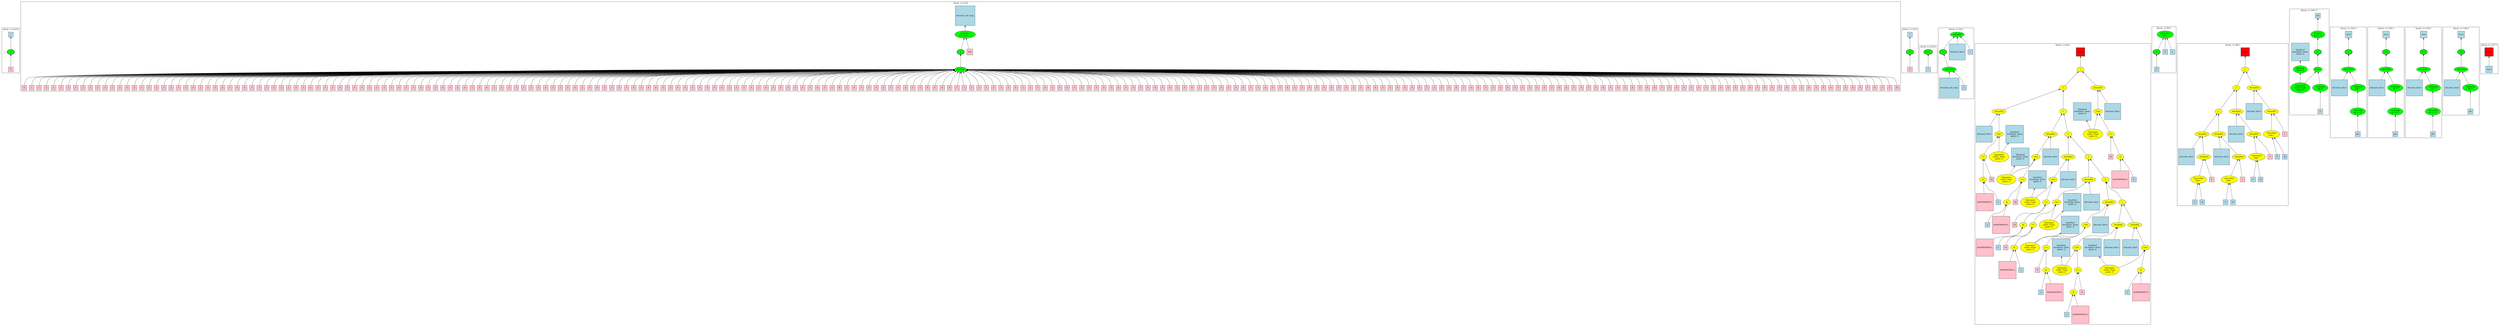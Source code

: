 strict graph "" {
	graph [bb="0,0,17740,2058.5",
		newrank=true
	];
	node [label="\N"];
	{
		graph [rank=same,
			rankdir=LR
		];
		rank2	[height=0.5,
			label="",
			pos="0.5,1721.7",
			style=invis,
			width=0.013889];
		89	[fillcolor=green,
			height=0.5,
			label="=",
			pos="62.5,1721.7",
			style="filled,bold",
			width=0.75];
		rank2 -- 89	[pos="1.4688,1721.7 12.753,1721.7 24.038,1721.7 35.322,1721.7",
			style=invis];
		93	[fillcolor=green,
			height=0.5,
			label="=",
			pos="7033.5,1721.7",
			style="filled,bold",
			width=0.75];
		89 -- 93	[pos="89.73,1721.7 2395.3,1721.7 4700.8,1721.7 7006.4,1721.7",
			style=invis];
		356	[fillcolor=green,
			height=0.5,
			label="=",
			pos="14002,1721.7",
			style="filled,bold",
			width=0.75];
		93 -- 356	[pos="7039.3,1739.7 7046,1756.9 7058.7,1782.1 7079.5,1793.5 7121.3,1816.3 13896,1813.3 13940,1793.5 13964,1782.3 13982,1756.3 13993,1738.8",
			style=invis];
		362	[fillcolor=green,
			height=0.5,
			label="p++",
			pos="14110,1721.7",
			style="filled,bold",
			width=0.75];
		356 -- 362	[pos="14029,1721.7 14047,1721.7 14065,1721.7 14083,1721.7",
			style=invis];
		364	[fillcolor=green,
			height=0.5,
			label="=",
			pos="14206,1721.7",
			style="filled,bold",
			width=0.75];
		362 -- 364	[pos="14138,1721.7 14151,1721.7 14165,1721.7 14179,1721.7",
			style=invis];
		381	[fillcolor=red,
			height=0.65278,
			label="\<ret\>",
			pos="15058,1721.7",
			shape=square,
			style="filled,bold",
			width=0.65278];
		364 -- 381	[pos="14212,1739.6 14218,1756.9 14231,1782.1 14252,1793.5 14310,1826 14335,1797.1 14402,1793.5 14650,1780 14949,1737.8 15034,1725.3",
			style=invis];
		498	[fillcolor=green,
			height=0.5,
			label="=",
			pos="15582,1721.7",
			style="filled,bold",
			width=0.75];
		381 -- 498	[pos="15081,1721.7 15239,1721.7 15397,1721.7 15555,1721.7",
			style=invis];
		503	[fillcolor=red,
			height=0.65278,
			label="\<ret\>",
			pos="16170,1721.7",
			shape=square,
			style="filled,bold",
			width=0.65278];
		498 -- 503	[pos="15588,1739.6 15594,1756.9 15607,1782.1 15628,1793.5 15664,1813.5 15679,1796.8 15720,1793.5 15885,1780.5 16079,1741.1 16146,1726.9",
			style=invis];
		545	[fillcolor=green,
			height=0.5,
			label="=",
			pos="16630,1721.7",
			style="filled,bold",
			width=0.75];
		503 -- 545	[pos="16193,1729.6 16269,1754.2 16503,1826.1 16572,1793.5 16595,1782.3 16612,1756.5 16621,1739.1",
			style=invis];
		559	[fillcolor=green,
			height=0.5,
			label="=",
			pos="16816,1721.7",
			style="filled,bold",
			width=0.75];
		545 -- 559	[pos="16657,1721.7 16701,1721.7 16745,1721.7 16789,1721.7",
			style=invis];
		566	[fillcolor=green,
			height=0.5,
			label="+=",
			pos="17046,1721.7",
			style="filled,bold",
			width=0.75];
		559 -- 566	[pos="16844,1721.7 16902,1721.7 16961,1721.7 17019,1721.7",
			style=invis];
		573	[fillcolor=green,
			height=0.5,
			label="+=",
			pos="17276,1721.7",
			style="filled,bold",
			width=0.75];
		566 -- 573	[pos="17074,1721.7 17132,1721.7 17191,1721.7 17249,1721.7",
			style=invis];
		580	[fillcolor=green,
			height=0.5,
			label="+=",
			pos="17506,1721.7",
			style="filled,bold",
			width=0.75];
		573 -- 580	[pos="17304,1721.7 17362,1721.7 17421,1721.7 17479,1721.7",
			style=invis];
		586	[fillcolor=red,
			height=0.65278,
			label="\<ret\>",
			pos="17678,1721.7",
			shape=square,
			style="filled,bold",
			width=0.65278];
		580 -- 586	[pos="17534,1721.7 17574,1721.7 17614,1721.7 17654,1721.7",
			style=invis];
		end	[height=0.5,
			label="",
			pos="17740,1721.7",
			style=invis,
			width=0.013889];
		586 -- end	[pos="17701,1721.7 17714,1721.7 17726,1721.7 17739,1721.7",
			style=invis];
	}
	subgraph cluster559 {
		graph [bb="16706,1170,16928,1889.1",
			label="bitcnt_3.c:103:3",
			lheight=0.21,
			lp="16816,1877.6",
			lwidth=1.24
		];
		559;
		561	[fillcolor=green,
			height=0.5,
			label=ArrayRef,
			pos="16816,1605.9",
			style=filled,
			width=1.2277];
		559 -- 561	[dir=back,
			pos="s,16816,1703.4 16816,1693.3 16816,1671.7 16816,1642.3 16816,1624"];
		562	[fillcolor=lightblue,
			height=1.3056,
			label=bitcount_bits3,
			pos="16760,1485",
			shape=square,
			style=filled,
			width=1.3056];
		561 -- 562	[dir=back,
			pos="s,16809,1588.1 16804,1578.8 16798,1565.2 16790,1548 16782,1532.2"];
		563	[fillcolor=green,
			height=0.74639,
			label="UnaryOp
op: *",
			pos="16872,1485",
			style=filled,
			width=1.316];
		561 -- 563	[dir=back,
			pos="s,16824,1588.1 16829,1578.9 16838,1558.9 16851,1531.3 16861,1511.4"];
		564	[fillcolor=green,
			height=0.74639,
			label="UnaryOp
op: p++",
			pos="16872,1338",
			style=filled,
			width=1.316];
		563 -- 564	[dir=back,
			pos="s,16872,1458.1 16872,1448 16872,1422.3 16872,1388.3 16872,1365.2"];
		560	[fillcolor=lightblue,
			height=0.56944,
			label=accu,
			pos="16816,1837.6",
			shape=square,
			style=filled,
			width=0.56944];
		560 -- 559	[dir=back,
			pos="s,16816,1817 16816,1806.9 16816,1785.5 16816,1757.5 16816,1739.8"];
		565	[fillcolor=lightblue,
			height=0.5,
			label=ptr,
			pos="16872,1196",
			shape=square,
			style=filled,
			width=0.5];
		564 -- 565	[dir=back,
			pos="s,16872,1311 16872,1300.8 16872,1272.9 16872,1235.5 16872,1214.1"];
	}
	subgraph cluster381 {
		graph [bb="14416,8,15540,1776.2",
			label="bitcnt_3.c:60:3",
			lheight=0.21,
			lp="14978,1764.7",
			lwidth=1.14
		];
		381;
		382	[fillcolor=yellow,
			height=0.5,
			label="+",
			pos="15058,1605.9",
			style=filled,
			width=0.75];
		381 -- 382	[dir=back,
			pos="s,15058,1698 15058,1687.9 15058,1667.1 15058,1640.9 15058,1624"];
		383	[fillcolor=yellow,
			height=0.5,
			label="+",
			pos="14956,1485",
			style=filled,
			width=0.75];
		382 -- 383	[dir=back,
			pos="s,15045,1589.8 15038,1581.9 15017,1558.1 14986,1521.3 14968,1500.9"];
		464	[fillcolor=yellow,
			height=0.5,
			label=ArrayRef,
			pos="15160,1485",
			style=filled,
			width=1.2277];
		382 -- 464	[dir=back,
			pos="s,15070,1589.8 15077,1582.1 15097,1558.8 15128,1523.2 15145,1502.5"];
		384	[fillcolor=yellow,
			height=0.5,
			label="+",
			pos="14956,1338",
			style=filled,
			width=0.75];
		383 -- 384	[dir=back,
			pos="s,14956,1466.8 14956,1456.7 14956,1427.2 14956,1381 14956,1356.2"];
		453	[fillcolor=yellow,
			height=0.5,
			label=ArrayRef,
			pos="14562,1338",
			style=filled,
			width=1.2277];
		383 -- 453	[dir=back,
			pos="s,14932,1475.5 14923,1471.9 14848,1444.4 14667,1377.7 14594,1350.6"];
		465	[fillcolor=lightblue,
			height=1.3056,
			label=bitcount_bits3,
			pos="15252,1338",
			shape=square,
			style=filled,
			width=1.3056];
		464 -- 465	[dir=back,
			pos="s,15170,1467.4 15176,1458.7 15188,1438.4 15207,1409.5 15222,1385.1"];
		466	[fillcolor=yellow,
			height=0.5,
			label=Cast,
			pos="15160,1338",
			style=filled,
			width=0.75];
		464 -- 466	[dir=back,
			pos="s,15160,1466.8 15160,1456.7 15160,1427.2 15160,1381 15160,1356.2"];
		385	[fillcolor=yellow,
			height=0.5,
			label="+",
			pos="14998,1196",
			style=filled,
			width=0.75];
		384 -- 385	[dir=back,
			pos="s,14961,1320.1 14963,1310.4 14972,1282.1 14985,1237.9 14992,1213.9"];
		442	[fillcolor=yellow,
			height=0.5,
			label=ArrayRef,
			pos="14886,1196",
			style=filled,
			width=1.2277];
		384 -- 442	[dir=back,
			pos="s,14947,1320.7 14943,1311.4 14929,1283.1 14907,1238.4 14895,1214.1"];
		454	[fillcolor=lightblue,
			height=1.3056,
			label=bitcount_bits3,
			pos="14470,1196",
			shape=square,
			style=filled,
			width=1.3056];
		453 -- 454	[dir=back,
			pos="s,14552,1320.4 14546,1312 14534,1292.9 14516,1266.2 14501,1243.3"];
		455	[fillcolor=yellow,
			height=0.5,
			label=Cast,
			pos="14562,1196",
			style=filled,
			width=0.75];
		453 -- 455	[dir=back,
			pos="s,14562,1319.8 14562,1309.8 14562,1281.6 14562,1238.2 14562,1214.3"];
		467	[fillcolor=yellow,
			height=1.041,
			label="Typename
name: None
quals: []",
			pos="15118,1196",
			style=filled,
			width=1.6303];
		466 -- 467	[dir=back,
			pos="s,15154,1320.1 15152,1310.5 15145,1288.6 15136,1257.2 15128,1233"];
		470	[fillcolor=yellow,
			height=0.5,
			label=">>",
			pos="15288,1196",
			style=filled,
			width=0.75];
		466 -- 470	[dir=back,
			pos="s,15169,1320.9 15175,1312.4 15181,1303.5 15188,1293.5 15196,1285 15220,1256.5 15253,1227.3 15272,1210.7"];
		386	[fillcolor=yellow,
			height=0.5,
			label="+",
			pos="15144,1054",
			style=filled,
			width=0.75];
		385 -- 386	[dir=back,
			pos="s,15012,1180.3 15019,1172.9 15028,1163.6 15039,1152.7 15050,1143 15077,1116.3 15110,1086 15129,1068.8"];
		431	[fillcolor=yellow,
			height=0.5,
			label=ArrayRef,
			pos="14998,1054",
			style=filled,
			width=1.2277];
		385 -- 431	[dir=back,
			pos="s,14998,1177.8 14998,1167.8 14998,1139.6 14998,1096.2 14998,1072.3"];
		443	[fillcolor=lightblue,
			height=1.3056,
			label=bitcount_bits3,
			pos="14886,1054",
			shape=square,
			style=filled,
			width=1.3056];
		442 -- 443	[dir=back,
			pos="s,14886,1177.8 14886,1167.8 14886,1148.9 14886,1123.3 14886,1101.2"];
		444	[fillcolor=yellow,
			height=0.5,
			label=Cast,
			pos="14790,1054",
			style=filled,
			width=0.75];
		442 -- 444	[dir=back,
			pos="s,14875,1178.4 14869,1170.1 14850,1141.3 14818,1094.9 14801,1070.7"];
		456	[fillcolor=yellow,
			height=1.041,
			label="Typename
name: None
quals: []",
			pos="14562,1054",
			style=filled,
			width=1.6303];
		455 -- 456	[dir=back,
			pos="s,14562,1177.8 14562,1167.7 14562,1146 14562,1115.5 14562,1091.7"];
		459	[fillcolor=yellow,
			height=0.5,
			label=">>",
			pos="14458,1054",
			style=filled,
			width=0.75];
		455 -- 459	[dir=back,
			pos="s,14552,1179.2 14547,1170.7 14541,1161.8 14533,1151.8 14526,1143 14513,1126.2 14508,1123.8 14494,1107 14485,1095.3 14476,1081.3 \
14469,1070.8"];
		387	[fillcolor=yellow,
			height=0.5,
			label="+",
			pos="15260,912",
			style=filled,
			width=0.75];
		386 -- 387	[dir=back,
			pos="s,15157,1037.8 15164,1029.8 15187,1001 15227,952.73 15247,928.23"];
		420	[fillcolor=yellow,
			height=0.5,
			label=ArrayRef,
			pos="15144,912",
			style=filled,
			width=1.2277];
		386 -- 420	[dir=back,
			pos="s,15144,1035.8 15144,1025.8 15144,997.57 15144,954.21 15144,930.31"];
		432	[fillcolor=lightblue,
			height=1.3056,
			label=bitcount_bits3,
			pos="15004,912",
			shape=square,
			style=filled,
			width=1.3056];
		431 -- 432	[dir=back,
			pos="s,14998,1035.8 14999,1025.8 15000,1006.9 15001,981.26 15002,959.18"];
		433	[fillcolor=yellow,
			height=0.5,
			label=Cast,
			pos="14912,912",
			style=filled,
			width=0.75];
		431 -- 433	[dir=back,
			pos="s,14987,1036.4 14982,1027.8 14965,999.13 14937,953.33 14922,929.16"];
		445	[fillcolor=yellow,
			height=1.041,
			label="Typename
name: None
quals: []",
			pos="14612,912",
			style=filled,
			width=1.6303];
		444 -- 445	[dir=back,
			pos="s,14782,1036.8 14777,1028.2 14771,1018.8 14763,1008.6 14754,1001 14727,977.19 14712,984.2 14680,965 14669,958.21 14658,950.03 14648,\
942.19"];
		448	[fillcolor=yellow,
			height=0.5,
			label=">>",
			pos="14716,912",
			style=filled,
			width=0.75];
		444 -- 448	[dir=back,
			pos="s,14782,1036.7 14777,1027.7 14762,999.09 14738,953.4 14725,929.23"];
		388	[fillcolor=yellow,
			height=0.5,
			label="+",
			pos="15374,770",
			style=filled,
			width=0.75];
		387 -- 388	[dir=back,
			pos="s,15270,894.77 15275,886.25 15281,877.29 15289,867.34 15296,859 15313,840.85 15322,841.26 15338,823 15349,811.91 15358,797.93 15365,\
787.26"];
		409	[fillcolor=yellow,
			height=0.5,
			label=ArrayRef,
			pos="15286,770",
			style=filled,
			width=1.2277];
		387 -- 409	[dir=back,
			pos="s,15263,894.11 15264,884.12 15270,855.91 15278,812.39 15282,788.39"];
		421	[fillcolor=lightblue,
			height=1.3056,
			label=bitcount_bits3,
			pos="15176,770",
			shape=square,
			style=filled,
			width=1.3056];
		420 -- 421	[dir=back,
			pos="s,15148,893.83 15151,883.83 15155,864.93 15161,839.26 15166,817.18"];
		422	[fillcolor=yellow,
			height=0.5,
			label=Cast,
			pos="14960,770",
			style=filled,
			width=0.75];
		420 -- 422	[dir=back,
			pos="s,15121,896.39 15113,890.9 15097,881.12 15078,869.28 15060,859 15032,842.41 15021,844.98 14996,823 14985,812.8 14976,798.48 14969,\
787.46"];
		434	[fillcolor=yellow,
			height=1.041,
			label="Typename
name: None
quals: []",
			pos="14784,770",
			style=filled,
			width=1.6303];
		433 -- 434	[dir=back,
			pos="s,14903,894.92 14897,886.43 14891,877.5 14884,867.52 14876,859 14859,838.32 14837,817.2 14819,800.83"];
		437	[fillcolor=yellow,
			height=0.5,
			label=">>",
			pos="14888,770",
			style=filled,
			width=0.75];
		433 -- 437	[dir=back,
			pos="s,14910,893.83 14908,883.82 14903,855.57 14896,812.21 14891,788.31"];
		389	[fillcolor=yellow,
			height=0.5,
			label=ArrayRef,
			pos="15446,628",
			style=filled,
			width=1.2277];
		388 -- 389	[dir=back,
			pos="s,15383,752.67 15387,743.73 15402,715.31 15425,669.96 15438,645.66"];
		398	[fillcolor=yellow,
			height=0.5,
			label=ArrayRef,
			pos="15340,628",
			style=filled,
			width=1.2277];
		388 -- 398	[dir=back,
			pos="s,15370,752.11 15368,742.06 15361,713.68 15350,669.84 15345,645.95"];
		410	[fillcolor=lightblue,
			height=1.3056,
			label=bitcount_bits3,
			pos="15232,628",
			shape=square,
			style=filled,
			width=1.3056];
		409 -- 410	[dir=back,
			pos="s,15279,752.11 15275,742.62 15268,723.62 15258,697.48 15249,675.07"];
		411	[fillcolor=yellow,
			height=0.5,
			label=Cast,
			pos="15140,628",
			style=filled,
			width=0.75];
		409 -- 411	[dir=back,
			pos="s,15271,752.61 15263,745.16 15254,735.9 15243,725.5 15232,717 15209,698.4 15197,701.73 15176,681 15165,670.51 15155,656.22 15148,\
645.28"];
		423	[fillcolor=yellow,
			height=1.041,
			label="Typename
name: None
quals: []",
			pos="14912,628",
			style=filled,
			width=1.6303];
		422 -- 423	[dir=back,
			pos="s,14955,752.39 14951,742.74 14944,720.77 14933,689.21 14924,664.91"];
		426	[fillcolor=yellow,
			height=0.5,
			label=">>",
			pos="14808,628",
			style=filled,
			width=0.75];
		422 -- 426	[dir=back,
			pos="s,14952,752.69 14947,744.03 14941,734.63 14933,724.43 14924,717 14894,691.87 14874,706.13 14844,681 14832,671.19 14822,656.56 14816,\
645.31"];
		390	[fillcolor=lightblue,
			height=1.3056,
			label=bitcount_bits3,
			pos="15412,486",
			shape=square,
			style=filled,
			width=1.3056];
		389 -- 390	[dir=back,
			pos="s,15442,609.83 15440,600.09 15435,581.17 15429,555.36 15424,533.18"];
		391	[fillcolor=yellow,
			height=0.5,
			label=Cast,
			pos="15504,486",
			style=filled,
			width=0.75];
		389 -- 391	[dir=back,
			pos="s,15453,610.11 15457,600.76 15469,572.22 15488,527.5 15498,503.51"];
		399	[fillcolor=lightblue,
			height=1.3056,
			label=bitcount_bits3,
			pos="15300,486",
			shape=square,
			style=filled,
			width=1.3056];
		398 -- 399	[dir=back,
			pos="s,15336,609.83 15333,600.09 15327,581.17 15320,555.36 15314,533.18"];
		400	[fillcolor=yellow,
			height=0.5,
			label=Cast,
			pos="15084,486",
			style=filled,
			width=0.75];
		398 -- 400	[dir=back,
			pos="s,15328,610.41 15321,602.66 15312,592.66 15300,581.85 15288,575 15221,538.99 15184,581.17 15120,539 15108,530.34 15098,515.29 15092,\
503.6"];
		412	[fillcolor=yellow,
			height=1.041,
			label="Typename
name: None
quals: []",
			pos="14784,486",
			style=filled,
			width=1.6303];
		411 -- 412	[dir=back,
			pos="s,15132,610.38 15127,601.31 15122,591.54 15114,581.26 15104,575 15008,515.72 14956,582.64 14852,539 14840,533.76 14828,525.68 14817,\
517.43"];
		415	[fillcolor=yellow,
			height=0.5,
			label=">>",
			pos="14888,486",
			style=filled,
			width=0.75];
		411 -- 415	[dir=back,
			pos="s,15132,610.35 15127,601.39 15121,591.72 15113,581.49 15104,575 15036,530.4 14992,583.6 14924,539 14911,530.43 14902,515.37 14896,\
503.65"];
		392	[fillcolor=yellow,
			height=1.041,
			label="Typename
name: None
quals: []",
			pos="15288,345.5",
			style=filled,
			width=1.6303];
		391 -- 392	[dir=back,
			pos="s,15496,468.79 15491,460.17 15485,450.79 15477,440.56 15468,433 15431,400.7 15379,377.43 15340,363.22"];
		395	[fillcolor=yellow,
			height=0.5,
			label="&",
			pos="15480,345.5",
			style=filled,
			width=0.75];
		391 -- 395	[dir=back,
			pos="s,15501,468.02 15500,458.11 15495,430.16 15487,387.27 15483,363.62"];
		401	[fillcolor=yellow,
			height=1.041,
			label="Typename
name: None
quals: []",
			pos="14992,345.5",
			style=filled,
			width=1.6303];
		400 -- 401	[dir=back,
			pos="s,15074,469.38 15068,460.84 15054,438.52 15031,405.15 15015,380.21"];
		404	[fillcolor=yellow,
			height=0.5,
			label=">>",
			pos="15096,345.5",
			style=filled,
			width=0.75];
		400 -- 404	[dir=back,
			pos="s,15086,468.02 15087,457.74 15089,429.78 15093,387.16 15095,363.62"];
		396	[fillcolor=lightblue,
			height=0.5,
			label=x,
			pos="15392,206.5",
			shape=square,
			style=filled,
			width=0.5];
		395 -- 396	[dir=back,
			pos="s,15468,328.88 15462,320.57 15450,303.44 15433,279.67 15420,258 15413,247.1 15406,234.48 15400,224.58"];
		397	[fillcolor=pink,
			height=1.4306,
			label="0x0000000FUL",
			pos="15480,206.5",
			shape=square,
			style=filled,
			width=1.4306];
		395 -- 397	[dir=back,
			pos="s,15480,327.43 15480,317.19 15480,300.33 15480,278.18 15480,258.2"];
		393	[fillcolor=lightblue,
			height=1.4722,
			label="TypeDecl
declname: None
quals: []",
			pos="15182,486",
			shape=square,
			style=filled,
			width=1.4722];
		393 -- 392	[dir=back,
			pos="s,15223,432.64 15229,424.64 15241,409.2 15253,393.16 15263,379.66"];
		405	[fillcolor=yellow,
			height=0.5,
			label="&",
			pos="15064,206.5",
			style=filled,
			width=0.75];
		404 -- 405	[dir=back,
			pos="s,15093,327.43 15090,317.6 15084,289.92 15074,247.65 15068,224.36"];
		408	[fillcolor=pink,
			height=0.5,
			label=4,
			pos="15128,206.5",
			shape=square,
			style=filled,
			width=0.5];
		404 -- 408	[dir=back,
			pos="s,15100,327.43 15103,317.66 15109,290.15 15118,248.18 15124,224.79"];
		406	[fillcolor=lightblue,
			height=0.5,
			label=x,
			pos="15020,67.5",
			shape=square,
			style=filled,
			width=0.5];
		405 -- 406	[dir=back,
			pos="s,15059,188.7 15056,178.96 15047,151.48 15034,109.36 15026,85.869"];
		407	[fillcolor=pink,
			height=1.4306,
			label="0x000000F0UL",
			pos="15108,67.5",
			shape=square,
			style=filled,
			width=1.4306];
		405 -- 407	[dir=back,
			pos="s,15070,188.7 15073,178.92 15078,161.95 15086,139.4 15092,119.1"];
		402	[fillcolor=lightblue,
			height=1.4722,
			label="TypeDecl
declname: None
quals: []",
			pos="14986,486",
			shape=square,
			style=filled,
			width=1.4722];
		402 -- 401	[dir=back,
			pos="s,14989,432.64 14989,422.42 14990,408.93 14990,395.09 14991,382.99"];
		416	[fillcolor=yellow,
			height=0.5,
			label="&",
			pos="14888,345.5",
			style=filled,
			width=0.75];
		415 -- 416	[dir=back,
			pos="s,14888,467.74 14888,457.44 14888,429.45 14888,386.98 14888,363.54"];
		419	[fillcolor=pink,
			height=0.5,
			label=8,
			pos="14826,345.5",
			shape=square,
			style=filled,
			width=0.5];
		415 -- 419	[dir=back,
			pos="s,14881,468.57 14877,459.44 14864,431.6 14844,387.84 14833,363.78"];
		417	[fillcolor=lightblue,
			height=0.5,
			label=x,
			pos="14856,206.5",
			shape=square,
			style=filled,
			width=0.5];
		416 -- 417	[dir=back,
			pos="s,14884,327.7 14882,317.96 14875,290.48 14865,248.36 14860,224.87"];
		418	[fillcolor=pink,
			height=1.4306,
			label="0x00000F00UL",
			pos="14944,206.5",
			shape=square,
			style=filled,
			width=1.4306];
		416 -- 418	[dir=back,
			pos="s,14895,327.97 14899,318.66 14906,301.58 14915,278.62 14923,258"];
		413	[fillcolor=lightblue,
			height=1.4722,
			label="TypeDecl
declname: None
quals: []",
			pos="15042,628",
			shape=square,
			style=filled,
			width=1.4722];
		413 -- 412	[dir=back,
			pos="s,14988,580.17 14980,575.15 14980,575.1 14980,575.05 14980,575 14928,547.54 14905,565.28 14852,539 14841,533.07 14829,524.98 14818,\
516.95"];
		427	[fillcolor=yellow,
			height=0.5,
			label="&",
			pos="14680,486",
			style=filled,
			width=0.75];
		426 -- 427	[dir=back,
			pos="s,14799,610.78 14793,602.07 14787,592.95 14780,582.93 14772,575 14751,554.61 14737,559.39 14716,539 14706,528.43 14696,514.14 14689,\
503.22"];
		430	[fillcolor=pink,
			height=0.5,
			label=12,
			pos="14618,486",
			shape=square,
			style=filled,
			width=0.5];
		426 -- 430	[dir=back,
			pos="s,14800,610.64 14795,601.77 14789,592.16 14781,581.87 14772,575 14724,540.88 14690,576.07 14644,539 14634,530.13 14627,515.71 14622,\
504.31"];
		428	[fillcolor=lightblue,
			height=0.5,
			label=x,
			pos="14724,345.5",
			shape=square,
			style=filled,
			width=0.5];
		427 -- 428	[dir=back,
			pos="s,14686,468.29 14689,458.41 14698,430.5 14711,387.45 14719,363.7"];
		429	[fillcolor=pink,
			height=1.4306,
			label="0x0000F000UL",
			pos="14636,345.5",
			shape=square,
			style=filled,
			width=1.4306];
		427 -- 429	[dir=back,
			pos="s,14675,468.29 14672,458.35 14667,441.05 14659,417.96 14653,397.25"];
		424	[fillcolor=lightblue,
			height=1.4722,
			label="TypeDecl
declname: None
quals: []",
			pos="15058,770",
			shape=square,
			style=filled,
			width=1.4722];
		424 -- 423	[dir=back,
			pos="s,15005,718.46 14998,711.44 14979,693.63 14960,674.72 14944,659.51"];
		438	[fillcolor=yellow,
			height=0.5,
			label="&",
			pos="14736,628",
			style=filled,
			width=0.75];
		437 -- 438	[dir=back,
			pos="s,14880,752.69 14875,744.03 14869,734.63 14861,724.43 14852,717 14822,691.87 14802,706.13 14772,681 14760,671.19 14750,656.56 14744,\
645.31"];
		441	[fillcolor=pink,
			height=0.5,
			label=16,
			pos="14672,628",
			shape=square,
			style=filled,
			width=0.5];
		437 -- 441	[dir=back,
			pos="s,14881,752.47 14876,743.55 14870,733.9 14862,723.65 14852,717 14795,677.66 14755,723.91 14700,681 14688,672.38 14681,657.94 14677,\
646.46"];
		439	[fillcolor=lightblue,
			height=0.5,
			label=x,
			pos="14564,486",
			shape=square,
			style=filled,
			width=0.5];
		438 -- 439	[dir=back,
			pos="s,14728,610.32 14723,601.57 14717,592.1 14709,581.98 14700,575 14659,544.45 14629,572.08 14590,539 14580,529.9 14573,515.5 14569,\
504.16"];
		440	[fillcolor=pink,
			height=1.4306,
			label="0x000F0000UL",
			pos="14476,486",
			shape=square,
			style=filled,
			width=1.4306];
		438 -- 440	[dir=back,
			pos="s,14728,610.42 14723,601.48 14717,591.82 14709,581.59 14700,575 14638,533.64 14603,572.05 14536,539 14533,537.45 14530,535.71 14527,\
533.82"];
		435	[fillcolor=lightblue,
			height=1.4722,
			label="TypeDecl
declname: None
quals: []",
			pos="14814,912",
			shape=square,
			style=filled,
			width=1.4722];
		435 -- 434	[dir=back,
			pos="s,14803,858.87 14801,848.71 14798,834.6 14795,820.07 14792,807.45"];
		449	[fillcolor=yellow,
			height=0.5,
			label="&",
			pos="14626,770",
			style=filled,
			width=0.75];
		448 -- 449	[dir=back,
			pos="s,14706,895.21 14701,886.6 14682,857.96 14652,811.3 14637,786.94"];
		452	[fillcolor=pink,
			height=0.5,
			label=20,
			pos="14690,770",
			shape=square,
			style=filled,
			width=0.5];
		448 -- 452	[dir=back,
			pos="s,14713,894.11 14711,884.12 14706,855.91 14697,812.39 14693,788.39"];
		450	[fillcolor=lightblue,
			height=0.5,
			label=x,
			pos="14496,628",
			shape=square,
			style=filled,
			width=0.5];
		449 -- 450	[dir=back,
			pos="s,14618,752.5 14612,743.72 14606,734.55 14599,724.6 14590,717 14566,694.66 14548,704.69 14524,681 14515,671.11 14507,657.06 14503,\
646.05"];
		451	[fillcolor=pink,
			height=1.4306,
			label="0x00F00000UL",
			pos="14584,628",
			shape=square,
			style=filled,
			width=1.4306];
		449 -- 451	[dir=back,
			pos="s,14621,752.11 14619,742.47 14613,724.77 14606,700.93 14600,679.67"];
		446	[fillcolor=lightblue,
			height=1.4722,
			label="TypeDecl
declname: None
quals: []",
			pos="14692,1054",
			shape=square,
			style=filled,
			width=1.4722];
		446 -- 445	[dir=back,
			pos="s,14663,1000.9 14658,991.96 14649,976.67 14640,960.8 14632,947.33"];
		460	[fillcolor=yellow,
			height=0.5,
			label="&",
			pos="14454,912",
			style=filled,
			width=0.75];
		459 -- 460	[dir=back,
			pos="s,14458,1035.8 14458,1025.8 14457,997.57 14456,954.21 14455,930.31"];
		463	[fillcolor=pink,
			height=0.5,
			label=24,
			pos="14518,912",
			shape=square,
			style=filled,
			width=0.5];
		459 -- 463	[dir=back,
			pos="s,14465,1036.4 14469,1027.1 14481,998.8 14500,954.23 14510,930.02"];
		461	[fillcolor=lightblue,
			height=0.5,
			label=x,
			pos="14564,770",
			shape=square,
			style=filled,
			width=0.5];
		460 -- 461	[dir=back,
			pos="s,14464,895.07 14469,886.43 14475,877.35 14483,867.27 14490,859 14508,840.11 14520,842.98 14536,823 14545,812.51 14552,798.76 14557,\
788.03"];
		462	[fillcolor=pink,
			height=1.4306,
			label="0x0F000000UL",
			pos="14476,770",
			shape=square,
			style=filled,
			width=1.4306];
		460 -- 462	[dir=back,
			pos="s,14457,893.83 14459,883.71 14461,866.12 14465,842.71 14468,821.78"];
		457	[fillcolor=lightblue,
			height=1.4722,
			label="TypeDecl
declname: None
quals: []",
			pos="14660,1196",
			shape=square,
			style=filled,
			width=1.4722];
		457 -- 456	[dir=back,
			pos="s,14624,1142.9 14618,1134.7 14607,1118.8 14596,1102.3 14586,1088.5"];
		471	[fillcolor=yellow,
			height=0.5,
			label="&",
			pos="15356,1054",
			style=filled,
			width=0.75];
		470 -- 471	[dir=back,
			pos="s,15296,1178.7 15301,1169.3 15315,1140.7 15337,1095.3 15349,1071.2"];
		474	[fillcolor=pink,
			height=0.5,
			label=28,
			pos="15288,1054",
			shape=square,
			style=filled,
			width=0.5];
		470 -- 474	[dir=back,
			pos="s,15288,1177.8 15288,1167.8 15288,1139.6 15288,1096.2 15288,1072.3"];
		472	[fillcolor=lightblue,
			height=0.5,
			label=x,
			pos="15444,912",
			shape=square,
			style=filled,
			width=0.5];
		471 -- 472	[dir=back,
			pos="s,15368,1037.5 15374,1029.1 15387,1011.7 15404,987.37 15418,965 15424,953.67 15431,940.44 15436,930.16"];
		473	[fillcolor=pink,
			height=1.4306,
			label="0xF0000000UL",
			pos="15356,912",
			shape=square,
			style=filled,
			width=1.4306];
		471 -- 473	[dir=back,
			pos="s,15356,1035.8 15356,1025.7 15356,1008.1 15356,984.71 15356,963.78"];
		468	[fillcolor=lightblue,
			height=1.4722,
			label="TypeDecl
declname: None
quals: []",
			pos="15062,1338",
			shape=square,
			style=filled,
			width=1.4722];
		468 -- 467	[dir=back,
			pos="s,15082,1284.9 15086,1275.4 15092,1260.7 15098,1245.6 15103,1232.6"];
	}
	subgraph cluster545 {
		graph [bb="16452,1312,16698,2010.5",
			label="bitcnt_3.c:100:17",
			lheight=0.21,
			lp="16574,1999",
			lwidth=1.33
		];
		545;
		549	[fillcolor=green,
			height=0.5,
			label=Cast,
			pos="16630,1605.9",
			style=filled,
			width=0.75];
		545 -- 549	[dir=back,
			pos="s,16630,1703.4 16630,1693.3 16630,1671.7 16630,1642.3 16630,1624"];
		550	[fillcolor=green,
			height=1.041,
			label="Typename
name: None
quals: []",
			pos="16518,1485",
			style=filled,
			width=1.6303];
		549 -- 550	[dir=back,
			pos="s,16616,1590.3 16609,1583 16592,1564.7 16567,1538.3 16548,1517.7"];
		554	[fillcolor=green,
			height=0.74639,
			label="UnaryOp
op: &",
			pos="16642,1485",
			style=filled,
			width=1.316];
		549 -- 554	[dir=back,
			pos="s,16631,1587.8 16632,1577.7 16635,1558 16638,1531.6 16640,1512.2"];
		555	[fillcolor=lightblue,
			height=0.5,
			label=x,
			pos="16642,1338",
			shape=square,
			style=filled,
			width=0.5];
		554 -- 555	[dir=back,
			pos="s,16642,1458.1 16642,1447.8 16642,1418.5 16642,1378.5 16642,1356.1"];
		546	[fillcolor=green,
			height=0.74639,
			label="PtrDecl
quals: []",
			pos="16630,1837.6",
			style=filled,
			width=1.2178];
		546 -- 545	[dir=back,
			pos="s,16630,1810.5 16630,1800.3 16630,1780.1 16630,1755.9 16630,1739.9"];
		547	[fillcolor=lightblue,
			height=0.5,
			label=ptr,
			pos="16630,1961.5",
			shape=square,
			style=filled,
			width=0.5];
		547 -- 546	[dir=back,
			pos="s,16630,1943.3 16630,1933 16630,1912.6 16630,1884.8 16630,1864.7"];
		551	[fillcolor=green,
			height=0.74639,
			label="PtrDecl
quals: []",
			pos="16518,1605.9",
			style=filled,
			width=1.2178];
		551 -- 550	[dir=back,
			pos="s,16518,1578.8 16518,1568.7 16518,1554.1 16518,1537.4 16518,1522.8"];
		552	[fillcolor=lightblue,
			height=1.4722,
			label="TypeDecl
declname: None
quals: []",
			pos="16518,1721.7",
			shape=square,
			style=filled,
			width=1.4722];
		552 -- 551	[dir=back,
			pos="s,16518,1668.5 16518,1658.3 16518,1649.3 16518,1640.5 16518,1632.8"];
	}
	subgraph cluster364 {
		graph [bb="14172,1419,14408,1886.6",
			label="bitcnt_3.c:55:5",
			lheight=0.21,
			lp="14290,1875.1",
			lwidth=1.14
		];
		364;
		368	[fillcolor=green,
			height=0.5,
			label=ArrayRef,
			pos="14238,1605.9",
			style=filled,
			width=1.2277];
		364 -- 368	[dir=back,
			pos="s,14211,1703.9 14214,1694.1 14220,1672.5 14228,1642.7 14233,1624.1"];
		369	[fillcolor=lightblue,
			height=1.6111,
			label=bitcount_bits_tmp,
			pos="14238,1485",
			shape=square,
			style=filled,
			width=1.6111];
		368 -- 369	[dir=back,
			pos="s,14238,1587.8 14238,1577.8 14238,1567.4 14238,1555.2 14238,1543"];
		370	[fillcolor=lightblue,
			height=0.5,
			label=i,
			pos="14332,1485",
			shape=square,
			style=filled,
			width=0.5];
		368 -- 370	[dir=back,
			pos="s,14258,1589.8 14265,1583.3 14278,1572.3 14293,1558 14304,1543 14314,1530.7 14321,1515 14325,1503.1"];
		365	[fillcolor=green,
			height=0.5,
			label=ArrayRef,
			pos="14298,1837.6",
			style=filled,
			width=1.2277];
		365 -- 364	[dir=back,
			pos="s,14282,1820.6 14275,1813.1 14265,1802.3 14253,1789 14242,1776.2 14233,1764.1 14223,1749.5 14216,1738.6"];
		366	[fillcolor=lightblue,
			height=1.3056,
			label=bitcount_bits3,
			pos="14298,1721.7",
			shape=square,
			style=filled,
			width=1.3056];
		365 -- 366	[dir=back,
			pos="s,14298,1819.3 14298,1809 14298,1796.9 14298,1782.4 14298,1768.8"];
		367	[fillcolor=lightblue,
			height=0.5,
			label=i,
			pos="14382,1721.7",
			shape=square,
			style=filled,
			width=0.5];
		365 -- 367	[dir=back,
			pos="s,14316,1820.8 14323,1813.5 14333,1802.7 14345,1789.5 14354,1776.2 14362,1764.8 14369,1750.7 14374,1739.8"];
	}
	subgraph cluster362 {
		graph [bb="14058,1579.9,14164,1770.7",
			label="bitcnt_3.c:54:25",
			lheight=0.21,
			lp="14111,1759.2",
			lwidth=1.24
		];
		362;
		363	[fillcolor=lightblue,
			height=0.5,
			label=i,
			pos="14110,1605.9",
			shape=square,
			style=filled,
			width=0.5];
		362 -- 363	[dir=back,
			pos="s,14110,1703.4 14110,1693.3 14110,1671.7 14110,1642.3 14110,1624"];
	}
	subgraph cluster356 {
		graph [bb="13952,1579.9,14050,1886.6",
			label="bitcnt_3.c:54:9",
			lheight=0.21,
			lp="14002,1875.1",
			lwidth=1.14
		];
		356;
		358	[fillcolor=pink,
			height=0.5,
			label=0,
			pos="14002,1605.9",
			shape=square,
			style=filled,
			width=0.5];
		356 -- 358	[dir=back,
			pos="s,14002,1703.4 14002,1693.3 14002,1671.7 14002,1642.3 14002,1624"];
		357	[fillcolor=lightblue,
			height=0.5,
			label=i,
			pos="14002,1837.6",
			shape=square,
			style=filled,
			width=0.5];
		357 -- 356	[dir=back,
			pos="s,14002,1819.3 14002,1809.1 14002,1787.5 14002,1758.2 14002,1739.8"];
	}
	subgraph cluster586 {
		graph [bb="17626,1577.4,17730,1776.2",
			label="bitcnt_3.c:107:3",
			lheight=0.21,
			lp="17678,1764.7",
			lwidth=1.24
		];
		586;
		587	[fillcolor=lightblue,
			height=0.56944,
			label=accu,
			pos="17678,1605.9",
			shape=square,
			style=filled,
			width=0.56944];
		586 -- 587	[dir=back,
			pos="s,17678,1698 17678,1687.8 17678,1668 17678,1643.4 17678,1626.6"];
	}
	subgraph cluster503 {
		graph [bb="15734,744,16444,1776.2",
			label="bitcnt_3.c:88:3",
			lheight=0.21,
			lp="16088,1764.7",
			lwidth=1.14
		];
		503;
		504	[fillcolor=yellow,
			height=0.5,
			label="+",
			pos="16170,1605.9",
			style=filled,
			width=0.75];
		503 -- 504	[dir=back,
			pos="s,16170,1698 16170,1687.9 16170,1667.1 16170,1640.9 16170,1624"];
		505	[fillcolor=yellow,
			height=0.5,
			label="+",
			pos="16114,1485",
			style=filled,
			width=0.75];
		504 -- 505	[dir=back,
			pos="s,16162,1588.3 16158,1579.1 16147,1555.8 16131,1522.2 16122,1502.4"];
		528	[fillcolor=yellow,
			height=0.5,
			label=ArrayRef,
			pos="16224,1485",
			style=filled,
			width=1.2277];
		504 -- 528	[dir=back,
			pos="s,16177,1588.3 16181,1579.1 16192,1556 16208,1522.6 16217,1502.8"];
		506	[fillcolor=yellow,
			height=0.5,
			label="+",
			pos="16006,1338",
			style=filled,
			width=0.75];
		505 -- 506	[dir=back,
			pos="s,16103,1468.5 16097,1460.3 16074,1430.3 16036,1379.7 16017,1354.4"];
		521	[fillcolor=yellow,
			height=0.5,
			label=ArrayRef,
			pos="16114,1338",
			style=filled,
			width=1.2277];
		505 -- 521	[dir=back,
			pos="s,16114,1466.8 16114,1456.7 16114,1427.2 16114,1381 16114,1356.2"];
		529	[fillcolor=lightblue,
			height=1.3056,
			label=bitcount_bits3,
			pos="16224,1338",
			shape=square,
			style=filled,
			width=1.3056];
		528 -- 529	[dir=back,
			pos="s,16224,1466.8 16224,1456.7 16224,1436.6 16224,1408.6 16224,1385"];
		530	[fillcolor=yellow,
			height=0.5,
			label=ArrayRef,
			pos="16334,1338",
			style=filled,
			width=1.2277];
		528 -- 530	[dir=back,
			pos="s,16237,1467.6 16243,1459.5 16265,1429.9 16302,1381 16321,1355.5"];
		507	[fillcolor=yellow,
			height=0.5,
			label=ArrayRef,
			pos="15898,1196",
			style=filled,
			width=1.2277];
		506 -- 507	[dir=back,
			pos="s,15994,1321.8 15987,1313.6 15966,1285.3 15929,1238.3 15910,1213.5"];
		514	[fillcolor=yellow,
			height=0.5,
			label=ArrayRef,
			pos="16006,1196",
			style=filled,
			width=1.2277];
		506 -- 514	[dir=back,
			pos="s,16006,1319.8 16006,1309.8 16006,1281.6 16006,1238.2 16006,1214.3"];
		522	[fillcolor=lightblue,
			height=1.3056,
			label=bitcount_bits3,
			pos="16114,1196",
			shape=square,
			style=filled,
			width=1.3056];
		521 -- 522	[dir=back,
			pos="s,16114,1319.8 16114,1309.8 16114,1290.9 16114,1265.3 16114,1243.2"];
		523	[fillcolor=yellow,
			height=0.5,
			label=ArrayRef,
			pos="16224,1196",
			style=filled,
			width=1.2277];
		521 -- 523	[dir=back,
			pos="s,16127,1320.7 16134,1312.5 16156,1284.1 16191,1238.2 16211,1213.7"];
		531	[fillcolor=yellow,
			height=0.74639,
			label="StructRef
type: .",
			pos="16334,1196",
			style=filled,
			width=1.3356];
		530 -- 531	[dir=back,
			pos="s,16334,1319.8 16334,1309.5 16334,1284.4 16334,1247.5 16334,1222.9"];
		534	[fillcolor=pink,
			height=0.5,
			label=2,
			pos="16418,1196",
			shape=square,
			style=filled,
			width=0.5];
		530 -- 534	[dir=back,
			pos="s,16345,1320.4 16351,1312 16362,1294.6 16378,1270.7 16390,1249 16397,1237.6 16404,1224.3 16409,1214.1"];
		508	[fillcolor=lightblue,
			height=1.3056,
			label=bitcount_bits3,
			pos="15788,1054",
			shape=square,
			style=filled,
			width=1.3056];
		507 -- 508	[dir=back,
			pos="s,15885,1178.7 15879,1170.7 15864,1151.6 15843,1124.4 15824,1101.1"];
		509	[fillcolor=yellow,
			height=0.5,
			label=ArrayRef,
			pos="15898,1054",
			style=filled,
			width=1.2277];
		507 -- 509	[dir=back,
			pos="s,15898,1177.8 15898,1167.8 15898,1139.6 15898,1096.2 15898,1072.3"];
		515	[fillcolor=lightblue,
			height=1.3056,
			label=bitcount_bits3,
			pos="16006,1054",
			shape=square,
			style=filled,
			width=1.3056];
		514 -- 515	[dir=back,
			pos="s,16006,1177.8 16006,1167.8 16006,1148.9 16006,1123.3 16006,1101.2"];
		516	[fillcolor=yellow,
			height=0.5,
			label=ArrayRef,
			pos="16116,1054",
			style=filled,
			width=1.2277];
		514 -- 516	[dir=back,
			pos="s,16018,1178.7 16025,1170.5 16047,1142.1 16083,1096.2 16102,1071.7"];
		524	[fillcolor=yellow,
			height=0.74639,
			label="StructRef
type: .",
			pos="16226,1054",
			style=filled,
			width=1.3356];
		523 -- 524	[dir=back,
			pos="s,16224,1177.8 16224,1167.5 16224,1142.4 16225,1105.5 16225,1080.9"];
		527	[fillcolor=pink,
			height=0.5,
			label=3,
			pos="16310,1054",
			shape=square,
			style=filled,
			width=0.5];
		523 -- 527	[dir=back,
			pos="s,16235,1178.5 16241,1170 16253,1152.7 16270,1128.8 16282,1107 16289,1095.6 16296,1082.4 16301,1072.1"];
		510	[fillcolor=yellow,
			height=0.74639,
			label="StructRef
type: .",
			pos="15852,912",
			style=filled,
			width=1.3356];
		509 -- 510	[dir=back,
			pos="s,15892,1036.1 15889,1026.4 15881,1001.2 15869,963.4 15861,938.49"];
		513	[fillcolor=pink,
			height=0.5,
			label=0,
			pos="15936,912",
			shape=square,
			style=filled,
			width=0.5];
		509 -- 513	[dir=back,
			pos="s,15902,1035.8 15905,1026.2 15913,997.95 15925,954.31 15932,930.31"];
		517	[fillcolor=yellow,
			height=0.74639,
			label="StructRef
type: .",
			pos="16046,912",
			style=filled,
			width=1.3356];
		516 -- 517	[dir=back,
			pos="s,16107,1036.1 16103,1027.1 16090,1001.6 16071,963.09 16058,937.98"];
		520	[fillcolor=pink,
			height=0.5,
			label=1,
			pos="16130,912",
			shape=square,
			style=filled,
			width=0.5];
		516 -- 520	[dir=back,
			pos="s,16117,1035.8 16118,1025.8 16121,997.57 16125,954.21 16128,930.31"];
		511	[fillcolor=lightblue,
			height=0.5,
			label=U,
			pos="15826,770",
			shape=square,
			style=filled,
			width=0.5];
		510 -- 511	[dir=back,
			pos="s,15847,885 15846,875.17 15840,847.2 15833,809.59 15829,788.05"];
		512	[fillcolor=lightblue,
			height=0.5,
			label=ch,
			pos="15880,770",
			shape=square,
			style=filled,
			width=0.5];
		510 -- 512	[dir=back,
			pos="s,15858,885 15859,875.17 15865,847.2 15872,809.59 15876,788.05"];
		518	[fillcolor=lightblue,
			height=0.5,
			label=U,
			pos="16018,770",
			shape=square,
			style=filled,
			width=0.5];
		517 -- 518	[dir=back,
			pos="s,16040,885 16039,875.17 16033,847.2 16026,809.59 16022,788.05"];
		519	[fillcolor=lightblue,
			height=0.5,
			label=ch,
			pos="16072,770",
			shape=square,
			style=filled,
			width=0.5];
		517 -- 519	[dir=back,
			pos="s,16051,885 16052,875.17 16058,847.2 16065,809.59 16069,788.05"];
		525	[fillcolor=lightblue,
			height=0.5,
			label=U,
			pos="16198,912",
			shape=square,
			style=filled,
			width=0.5];
		524 -- 525	[dir=back,
			pos="s,16220,1027 16219,1017.2 16213,989.2 16206,951.59 16202,930.05"];
		526	[fillcolor=lightblue,
			height=0.5,
			label=ch,
			pos="16252,912",
			shape=square,
			style=filled,
			width=0.5];
		524 -- 526	[dir=back,
			pos="s,16231,1027 16232,1017.2 16238,989.2 16245,951.59 16249,930.05"];
		532	[fillcolor=lightblue,
			height=0.5,
			label=U,
			pos="16364,1054",
			shape=square,
			style=filled,
			width=0.5];
		531 -- 532	[dir=back,
			pos="s,16339,1169 16341,1159.2 16347,1131.2 16355,1093.6 16360,1072.1"];
		533	[fillcolor=lightblue,
			height=0.5,
			label=ch,
			pos="16418,1054",
			shape=square,
			style=filled,
			width=0.5];
		531 -- 533	[dir=back,
			pos="s,16350,1170.7 16356,1162.1 16367,1145.8 16380,1125.6 16390,1107 16397,1095.6 16404,1082.3 16409,1072.1"];
	}
	subgraph cluster498 {
		graph [bb="15548,1579.9,15726,1895.5",
			label="bitcnt_3.c:86:3",
			lheight=0.21,
			lp="15636,1884",
			lwidth=1.14
		];
		498;
		502	[fillcolor=lightblue,
			height=0.5,
			label=x,
			pos="15582,1605.9",
			shape=square,
			style=filled,
			width=0.5];
		498 -- 502	[dir=back,
			pos="s,15582,1703.4 15582,1693.3 15582,1671.7 15582,1642.3 15582,1624"];
		499	[fillcolor=green,
			height=0.74639,
			label="StructRef
type: .",
			pos="15646,1837.6",
			style=filled,
			width=1.3356];
		499 -- 498	[dir=back,
			pos="s,15632,1811.6 15627,1802.6 15615,1781.5 15601,1755.4 15591,1738.9"];
		500	[fillcolor=lightblue,
			height=0.5,
			label=U,
			pos="15646,1721.7",
			shape=square,
			style=filled,
			width=0.5];
		499 -- 500	[dir=back,
			pos="s,15646,1810.5 15646,1800.3 15646,1780.1 15646,1755.9 15646,1739.9"];
		501	[fillcolor=lightblue,
			height=0.5,
			label=y,
			pos="15700,1721.7",
			shape=square,
			style=filled,
			width=0.5];
		499 -- 501	[dir=back,
			pos="s,15657,1811.3 15662,1802.2 15672,1781.6 15684,1756.3 15691,1739.8"];
	}
	subgraph cluster89 {
		graph [bb="9.5,1579.9,114.5,1886.6",
			label="bitcnt_3.c:34:16",
			lheight=0.21,
			lp="62,1875.1",
			lwidth=1.24
		];
		89;
		92	[fillcolor=pink,
			height=0.5,
			label=0,
			pos="62.5,1605.9",
			shape=square,
			style=filled,
			width=0.5];
		89 -- 92	[dir=back,
			pos="s,62.5,1703.4 62.5,1693.3 62.5,1671.7 62.5,1642.3 62.5,1624"];
		90	[fillcolor=lightblue,
			height=0.5,
			label=i,
			pos="62.5,1837.6",
			shape=square,
			style=filled,
			width=0.5];
		90 -- 89	[dir=back,
			pos="s,62.5,1819.3 62.5,1809.1 62.5,1787.5 62.5,1758.2 62.5,1739.8"];
	}
	subgraph cluster93 {
		graph [bb="122.5,1459,13944,2050.5",
			label="bitcnt_3.c:35:8",
			lheight=0.21,
			lp="7033.5,2039",
			lwidth=1.14
		];
		93;
		98	[fillcolor=green,
			height=0.5,
			label=InitList,
			pos="7033.5,1605.9",
			style=filled,
			width=1.011];
		93 -- 98	[dir=back,
			pos="s,7033.5,1703.4 7033.5,1693.3 7033.5,1671.7 7033.5,1642.3 7033.5,1624"];
		99	[fillcolor=pink,
			height=0.5,
			label=0,
			pos="148.5,1485",
			shape=square,
			style=filled,
			width=0.5];
		98 -- 99	[dir=back,
			pos="s,6997,1604.8 6986.6,1604.8 6387.8,1603.7 251.84,1591.8 175.5,1543 161.85,1534.3 154.95,1516.6 151.57,1503.2"];
		100	[fillcolor=pink,
			height=0.5,
			label=1,
			pos="202.5,1485",
			shape=square,
			style=filled,
			width=0.5];
		98 -- 100	[dir=back,
			pos="s,6996.9,1604.8 6986.5,1604.8 6389.8,1603.7 305.22,1591.4 229.5,1543 215.85,1534.3 208.95,1516.6 205.57,1503.2"];
		101	[fillcolor=pink,
			height=0.5,
			label=1,
			pos="256.5,1485",
			shape=square,
			style=filled,
			width=0.5];
		98 -- 101	[dir=back,
			pos="s,6996.8,1604.8 6986.5,1604.8 6391.8,1603.7 358.6,1591 283.5,1543 269.85,1534.3 262.96,1516.6 259.57,1503.2"];
		102	[fillcolor=pink,
			height=0.5,
			label=2,
			pos="310.5,1485",
			shape=square,
			style=filled,
			width=0.5];
		98 -- 102	[dir=back,
			pos="s,6997.1,1604.8 6986.8,1604.8 6397,1603.6 412,1590.6 337.5,1543 323.85,1534.3 316.96,1516.6 313.57,1503.2"];
		103	[fillcolor=pink,
			height=0.5,
			label=1,
			pos="364.5,1485",
			shape=square,
			style=filled,
			width=0.5];
		98 -- 103	[dir=back,
			pos="s,6997,1604.8 6986.8,1604.8 6399.1,1603.6 465.37,1590.2 391.5,1543 377.85,1534.3 370.96,1516.6 367.57,1503.2"];
		104	[fillcolor=pink,
			height=0.5,
			label=2,
			pos="418.5,1485",
			shape=square,
			style=filled,
			width=0.5];
		98 -- 104	[dir=back,
			pos="s,6996.9,1604.8 6986.7,1604.8 6401.2,1603.5 518.75,1589.8 445.5,1543 431.85,1534.3 424.96,1516.6 421.57,1503.2"];
		105	[fillcolor=pink,
			height=0.5,
			label=2,
			pos="472.5,1485",
			shape=square,
			style=filled,
			width=0.5];
		98 -- 105	[dir=back,
			pos="s,6996.8,1604.8 6986.6,1604.8 6403.4,1603.5 572.13,1589.4 499.5,1543 485.85,1534.3 478.96,1516.6 475.57,1503.2"];
		106	[fillcolor=pink,
			height=0.5,
			label=3,
			pos="526.5,1485",
			shape=square,
			style=filled,
			width=0.5];
		98 -- 106	[dir=back,
			pos="s,6997.1,1604.8 6987,1604.8 6408.6,1603.4 625.53,1589.1 553.5,1543 539.85,1534.3 532.96,1516.6 529.57,1503.2"];
		107	[fillcolor=pink,
			height=0.5,
			label=1,
			pos="580.5,1485",
			shape=square,
			style=filled,
			width=0.5];
		98 -- 107	[dir=back,
			pos="s,6997,1604.8 6987,1604.8 6410.9,1603.4 678.91,1588.7 607.5,1543 593.85,1534.3 586.96,1516.6 583.57,1503.2"];
		108	[fillcolor=pink,
			height=0.5,
			label=2,
			pos="634.5,1485",
			shape=square,
			style=filled,
			width=0.5];
		98 -- 108	[dir=back,
			pos="s,6996.9,1604.8 6986.5,1604.8 6410.4,1603.3 732.27,1588.3 661.5,1543 647.85,1534.3 640.96,1516.6 637.57,1503.2"];
		109	[fillcolor=pink,
			height=0.5,
			label=2,
			pos="688.5,1485",
			shape=square,
			style=filled,
			width=0.5];
		98 -- 109	[dir=back,
			pos="s,6996.8,1604.8 6986.5,1604.8 6412.8,1603.3 785.65,1587.9 715.5,1543 701.85,1534.3 694.96,1516.6 691.57,1503.2"];
		110	[fillcolor=pink,
			height=0.5,
			label=3,
			pos="742.5,1485",
			shape=square,
			style=filled,
			width=0.5];
		98 -- 110	[dir=back,
			pos="s,6997.1,1604.8 6986.9,1604.8 6418.1,1603.3 839.05,1587.5 769.5,1543 755.85,1534.3 748.96,1516.6 745.57,1503.2"];
		111	[fillcolor=pink,
			height=0.5,
			label=2,
			pos="796.5,1485",
			shape=square,
			style=filled,
			width=0.5];
		98 -- 111	[dir=back,
			pos="s,6997.1,1604.8 6986.8,1604.7 6420.6,1603.2 892.43,1587.1 823.5,1543 809.85,1534.3 802.96,1516.6 799.57,1503.2"];
		112	[fillcolor=pink,
			height=0.5,
			label=3,
			pos="850.5,1485",
			shape=square,
			style=filled,
			width=0.5];
		98 -- 112	[dir=back,
			pos="s,6997,1604.8 6986.8,1604.7 6423.1,1603.2 945.81,1586.7 877.5,1543 863.85,1534.3 856.96,1516.6 853.57,1503.2"];
		113	[fillcolor=pink,
			height=0.5,
			label=3,
			pos="904.5,1485",
			shape=square,
			style=filled,
			width=0.5];
		98 -- 113	[dir=back,
			pos="s,6996.9,1604.8 6986.8,1604.7 6425.7,1603.1 999.2,1586.3 931.5,1543 917.85,1534.3 910.96,1516.6 907.57,1503.2"];
		114	[fillcolor=pink,
			height=0.5,
			label=4,
			pos="958.5,1485",
			shape=square,
			style=filled,
			width=0.5];
		98 -- 114	[dir=back,
			pos="s,6996.9,1604.8 6986.8,1604.7 6428.4,1603.1 1052.6,1585.9 985.5,1543 971.85,1534.3 964.96,1516.6 961.57,1503.2"];
		115	[fillcolor=pink,
			height=0.5,
			label=1,
			pos="1012.5,1485",
			shape=square,
			style=filled,
			width=0.5];
		98 -- 115	[dir=back,
			pos="s,6996.8,1604.8 6986.8,1604.7 6431,1603 1106,1585.5 1039.5,1543 1025.9,1534.3 1019,1516.6 1015.6,1503.2"];
		116	[fillcolor=pink,
			height=0.5,
			label=2,
			pos="1066.5,1485",
			shape=square,
			style=filled,
			width=0.5];
		98 -- 116	[dir=back,
			pos="s,6997.1,1604.8 6986.8,1604.7 6433.9,1603 1159.3,1585.1 1093.5,1543 1079.9,1534.3 1073,1516.6 1069.6,1503.2"];
		117	[fillcolor=pink,
			height=0.5,
			label=2,
			pos="1120.5,1485",
			shape=square,
			style=filled,
			width=0.5];
		98 -- 117	[dir=back,
			pos="s,6997.1,1604.8 6986.8,1604.7 6436.6,1602.9 1212.7,1584.8 1147.5,1543 1133.9,1534.3 1127,1516.6 1123.6,1503.2"];
		118	[fillcolor=pink,
			height=0.5,
			label=3,
			pos="1174.5,1485",
			shape=square,
			style=filled,
			width=0.5];
		98 -- 118	[dir=back,
			pos="s,6997.1,1604.8 6986.8,1604.7 6439.5,1602.9 1266.1,1584.4 1201.5,1543 1187.9,1534.3 1181,1516.6 1177.6,1503.2"];
		119	[fillcolor=pink,
			height=0.5,
			label=2,
			pos="1228.5,1485",
			shape=square,
			style=filled,
			width=0.5];
		98 -- 119	[dir=back,
			pos="s,6997,1604.7 6986.8,1604.7 6442.3,1602.8 1319.5,1584 1255.5,1543 1241.9,1534.3 1235,1516.6 1231.6,1503.2"];
		120	[fillcolor=pink,
			height=0.5,
			label=3,
			pos="1282.5,1485",
			shape=square,
			style=filled,
			width=0.5];
		98 -- 120	[dir=back,
			pos="s,6997,1604.7 6986.8,1604.7 6445.3,1602.8 1372.9,1583.6 1309.5,1543 1295.9,1534.3 1289,1516.6 1285.6,1503.2"];
		121	[fillcolor=pink,
			height=0.5,
			label=3,
			pos="1336.5,1485",
			shape=square,
			style=filled,
			width=0.5];
		98 -- 121	[dir=back,
			pos="s,6997,1604.7 6986.8,1604.7 6448.2,1602.7 1426.3,1583.2 1363.5,1543 1349.9,1534.3 1343,1516.6 1339.6,1503.2"];
		122	[fillcolor=pink,
			height=0.5,
			label=4,
			pos="1390.5,1485",
			shape=square,
			style=filled,
			width=0.5];
		98 -- 122	[dir=back,
			pos="s,6997,1604.7 6986.9,1604.7 6451.3,1602.7 1479.6,1582.8 1417.5,1543 1403.9,1534.3 1397,1516.6 1393.6,1503.2"];
		123	[fillcolor=pink,
			height=0.5,
			label=2,
			pos="1444.5,1485",
			shape=square,
			style=filled,
			width=0.5];
		98 -- 123	[dir=back,
			pos="s,6996.9,1604.7 6986.9,1604.7 6454.3,1602.6 1533,1582.4 1471.5,1543 1457.9,1534.3 1451,1516.6 1447.6,1503.2"];
		124	[fillcolor=pink,
			height=0.5,
			label=3,
			pos="1498.5,1485",
			shape=square,
			style=filled,
			width=0.5];
		98 -- 124	[dir=back,
			pos="s,6996.9,1604.7 6986.6,1604.7 6455.1,1602.6 1586.4,1582 1525.5,1543 1511.9,1534.3 1505,1516.6 1501.6,1503.2"];
		125	[fillcolor=pink,
			height=0.5,
			label=3,
			pos="1552.5,1485",
			shape=square,
			style=filled,
			width=0.5];
		98 -- 125	[dir=back,
			pos="s,6996.9,1604.7 6986.6,1604.7 6458.3,1602.5 1639.8,1581.6 1579.5,1543 1565.9,1534.3 1559,1516.6 1555.6,1503.2"];
		126	[fillcolor=pink,
			height=0.5,
			label=4,
			pos="1606.5,1485",
			shape=square,
			style=filled,
			width=0.5];
		98 -- 126	[dir=back,
			pos="s,6996.9,1604.7 6986.7,1604.7 6461.5,1602.5 1693.2,1581.2 1633.5,1543 1619.9,1534.3 1613,1516.6 1609.6,1503.2"];
		127	[fillcolor=pink,
			height=0.5,
			label=3,
			pos="1660.5,1485",
			shape=square,
			style=filled,
			width=0.5];
		98 -- 127	[dir=back,
			pos="s,6996.9,1604.7 6986.8,1604.7 6464.8,1602.4 1746.6,1580.9 1687.5,1543 1673.9,1534.3 1667,1516.6 1663.6,1503.2"];
		128	[fillcolor=pink,
			height=0.5,
			label=4,
			pos="1714.5,1485",
			shape=square,
			style=filled,
			width=0.5];
		98 -- 128	[dir=back,
			pos="s,6996.9,1604.7 6986.8,1604.7 6468.2,1602.3 1799.9,1580.5 1741.5,1543 1727.9,1534.3 1721,1516.6 1717.6,1503.2"];
		129	[fillcolor=pink,
			height=0.5,
			label=4,
			pos="1768.5,1485",
			shape=square,
			style=filled,
			width=0.5];
		98 -- 129	[dir=back,
			pos="s,6997,1604.7 6986.9,1604.7 6471.6,1602.3 1853.3,1580.1 1795.5,1543 1781.9,1534.3 1775,1516.6 1771.6,1503.2"];
		130	[fillcolor=pink,
			height=0.5,
			label=5,
			pos="1822.5,1485",
			shape=square,
			style=filled,
			width=0.5];
		98 -- 130	[dir=back,
			pos="s,6997,1604.7 6986.6,1604.7 6472.8,1602.2 1906.7,1579.7 1849.5,1543 1835.9,1534.3 1829,1516.6 1825.6,1503.2"];
		131	[fillcolor=pink,
			height=0.5,
			label=1,
			pos="1876.5,1485",
			shape=square,
			style=filled,
			width=0.5];
		98 -- 131	[dir=back,
			pos="s,6997,1604.7 6986.7,1604.6 6476.3,1602.2 1960.1,1579.3 1903.5,1543 1889.9,1534.3 1883,1516.6 1879.6,1503.2"];
		132	[fillcolor=pink,
			height=0.5,
			label=2,
			pos="1930.5,1485",
			shape=square,
			style=filled,
			width=0.5];
		98 -- 132	[dir=back,
			pos="s,6997.1,1604.7 6986.8,1604.6 6479.8,1602.1 2013.5,1578.9 1957.5,1543 1943.9,1534.3 1937,1516.6 1933.6,1503.2"];
		133	[fillcolor=pink,
			height=0.5,
			label=2,
			pos="1984.5,1485",
			shape=square,
			style=filled,
			width=0.5];
		98 -- 133	[dir=back,
			pos="s,6996.8,1605 6986.7,1605 6485.3,1606.1 2122.2,1614 2011.5,1543 1997.9,1534.2 1991,1516.6 1987.6,1503.2"];
		134	[fillcolor=pink,
			height=0.5,
			label=3,
			pos="2038.5,1485",
			shape=square,
			style=filled,
			width=0.5];
		98 -- 134	[dir=back,
			pos="s,6996.9,1605 6986.8,1605 6489,1606 2175,1613.2 2065.5,1543 2051.9,1534.2 2045,1516.6 2041.6,1503.2"];
		135	[fillcolor=pink,
			height=0.5,
			label=2,
			pos="2092.5,1485",
			shape=square,
			style=filled,
			width=0.5];
		98 -- 135	[dir=back,
			pos="s,6996.9,1605 6986.6,1605 6490.6,1606 2227.7,1612.4 2119.5,1543 2105.9,1534.2 2099,1516.6 2095.6,1503.2"];
		136	[fillcolor=pink,
			height=0.5,
			label=3,
			pos="2146.5,1485",
			shape=square,
			style=filled,
			width=0.5];
		98 -- 136	[dir=back,
			pos="s,6997,1604.9 6986.7,1605 6494.4,1605.9 2280.5,1611.7 2173.5,1543 2159.9,1534.2 2153,1516.6 2149.6,1503.2"];
		137	[fillcolor=pink,
			height=0.5,
			label=3,
			pos="2200.5,1485",
			shape=square,
			style=filled,
			width=0.5];
		98 -- 137	[dir=back,
			pos="s,6997.1,1604.9 6986.9,1605 6498.2,1605.8 2333.3,1610.9 2227.5,1543 2213.9,1534.2 2207,1516.6 2203.6,1503.2"];
		138	[fillcolor=pink,
			height=0.5,
			label=4,
			pos="2254.5,1485",
			shape=square,
			style=filled,
			width=0.5];
		98 -- 138	[dir=back,
			pos="s,6997.1,1604.9 6987,1605 6502.1,1605.7 2386,1610.1 2281.5,1543 2267.9,1534.2 2261,1516.6 2257.6,1503.2"];
		139	[fillcolor=pink,
			height=0.5,
			label=2,
			pos="2308.5,1485",
			shape=square,
			style=filled,
			width=0.5];
		98 -- 139	[dir=back,
			pos="s,6996.9,1604.9 6986.8,1604.9 6504,1605.6 2438.8,1609.3 2335.5,1543 2321.9,1534.2 2315,1516.6 2311.6,1503.2"];
		140	[fillcolor=pink,
			height=0.5,
			label=3,
			pos="2362.5,1485",
			shape=square,
			style=filled,
			width=0.5];
		98 -- 140	[dir=back,
			pos="s,6997,1604.9 6987,1604.9 6508,1605.5 2491.6,1608.6 2389.5,1543 2375.9,1534.2 2369,1516.6 2365.6,1503.2"];
		141	[fillcolor=pink,
			height=0.5,
			label=3,
			pos="2416.5,1485",
			shape=square,
			style=filled,
			width=0.5];
		98 -- 141	[dir=back,
			pos="s,6997.1,1604.9 6986.8,1604.9 6510.1,1605.4 2544.3,1607.8 2443.5,1543 2429.9,1534.2 2423,1516.6 2419.6,1503.2"];
		142	[fillcolor=pink,
			height=0.5,
			label=4,
			pos="2470.5,1485",
			shape=square,
			style=filled,
			width=0.5];
		98 -- 142	[dir=back,
			pos="s,6996.8,1604.9 6986.6,1604.9 6512.2,1605.4 2597.1,1607 2497.5,1543 2483.9,1534.2 2477,1516.6 2473.6,1503.2"];
		143	[fillcolor=pink,
			height=0.5,
			label=3,
			pos="2524.5,1485",
			shape=square,
			style=filled,
			width=0.5];
		98 -- 143	[dir=back,
			pos="s,6997,1604.9 6986.8,1604.9 6516.4,1605.3 2649.9,1606.2 2551.5,1543 2537.9,1534.2 2531,1516.6 2527.6,1503.2"];
		144	[fillcolor=pink,
			height=0.5,
			label=4,
			pos="2578.5,1485",
			shape=square,
			style=filled,
			width=0.5];
		98 -- 144	[dir=back,
			pos="s,6997.1,1604.9 6987,1604.9 6520.7,1605.2 2702.7,1605.4 2605.5,1543 2591.9,1534.2 2585,1516.6 2581.6,1503.2"];
		145	[fillcolor=pink,
			height=0.5,
			label=4,
			pos="2632.5,1485",
			shape=square,
			style=filled,
			width=0.5];
		98 -- 145	[dir=back,
			pos="s,6996.9,1604.9 6986.8,1604.9 6523,1605.1 2755.4,1604.7 2659.5,1543 2645.9,1534.2 2639,1516.6 2635.6,1503.2"];
		146	[fillcolor=pink,
			height=0.5,
			label=5,
			pos="2686.5,1485",
			shape=square,
			style=filled,
			width=0.5];
		98 -- 146	[dir=back,
			pos="s,6997,1604.9 6986.7,1604.9 6525.6,1605 2808.2,1603.9 2713.5,1543 2699.9,1534.2 2693,1516.6 2689.6,1503.2"];
		147	[fillcolor=pink,
			height=0.5,
			label=2,
			pos="2740.5,1485",
			shape=square,
			style=filled,
			width=0.5];
		98 -- 147	[dir=back,
			pos="s,6997.1,1604.9 6987,1604.9 6530,1604.9 2861,1603.1 2767.5,1543 2753.9,1534.2 2747,1516.6 2743.6,1503.2"];
		148	[fillcolor=pink,
			height=0.5,
			label=3,
			pos="2794.5,1485",
			shape=square,
			style=filled,
			width=0.5];
		98 -- 148	[dir=back,
			pos="s,6997,1604.9 6986.8,1604.9 6532.7,1604.8 2913.7,1602.3 2821.5,1543 2807.9,1534.2 2801,1516.6 2797.6,1503.2"];
		149	[fillcolor=pink,
			height=0.5,
			label=3,
			pos="2848.5,1485",
			shape=square,
			style=filled,
			width=0.5];
		98 -- 149	[dir=back,
			pos="s,6997.1,1604.9 6987.1,1604.9 6537.2,1604.7 2966.5,1601.6 2875.5,1543 2861.9,1534.2 2855,1516.6 2851.6,1503.2"];
		150	[fillcolor=pink,
			height=0.5,
			label=4,
			pos="2902.5,1485",
			shape=square,
			style=filled,
			width=0.5];
		98 -- 150	[dir=back,
			pos="s,6997,1604.9 6986.7,1604.9 6538.3,1604.6 3019.3,1600.8 2929.5,1543 2915.9,1534.2 2909,1516.6 2905.6,1503.2"];
		151	[fillcolor=pink,
			height=0.5,
			label=3,
			pos="2956.5,1485",
			shape=square,
			style=filled,
			width=0.5];
		98 -- 151	[dir=back,
			pos="s,6997.2,1604.9 6986.9,1604.8 6543,1604.5 3072.1,1600 2983.5,1543 2969.9,1534.2 2963,1516.5 2959.6,1503.2"];
		152	[fillcolor=pink,
			height=0.5,
			label=4,
			pos="3010.5,1485",
			shape=square,
			style=filled,
			width=0.5];
		98 -- 152	[dir=back,
			pos="s,6997,1604.8 6986.9,1604.8 6546,1604.4 3124.8,1599.2 3037.5,1543 3023.9,1534.2 3017,1516.5 3013.6,1503.2"];
		153	[fillcolor=pink,
			height=0.5,
			label=4,
			pos="3064.5,1485",
			shape=square,
			style=filled,
			width=0.5];
		98 -- 153	[dir=back,
			pos="s,6996.9,1604.8 6986.8,1604.8 6549.1,1604.3 3177.6,1598.4 3091.5,1543 3077.9,1534.2 3071,1516.5 3067.6,1503.2"];
		154	[fillcolor=pink,
			height=0.5,
			label=5,
			pos="3118.5,1485",
			shape=square,
			style=filled,
			width=0.5];
		98 -- 154	[dir=back,
			pos="s,6997.1,1604.8 6986.8,1604.8 6552.4,1604.2 3230.4,1597.7 3145.5,1543 3131.9,1534.2 3125,1516.5 3121.6,1503.2"];
		155	[fillcolor=pink,
			height=0.5,
			label=3,
			pos="3172.5,1485",
			shape=square,
			style=filled,
			width=0.5];
		98 -- 155	[dir=back,
			pos="s,6997,1604.8 6986.8,1604.8 6555.7,1604.1 3283.1,1596.9 3199.5,1543 3185.9,1534.2 3179,1516.5 3175.6,1503.2"];
		156	[fillcolor=pink,
			height=0.5,
			label=4,
			pos="3226.5,1485",
			shape=square,
			style=filled,
			width=0.5];
		98 -- 156	[dir=back,
			pos="s,6996.9,1604.8 6986.8,1604.8 6559.1,1604 3335.9,1596.1 3253.5,1543 3239.9,1534.2 3233,1516.5 3229.6,1503.2"];
		157	[fillcolor=pink,
			height=0.5,
			label=4,
			pos="3280.5,1485",
			shape=square,
			style=filled,
			width=0.5];
		98 -- 157	[dir=back,
			pos="s,6996.9,1604.8 6986.8,1604.8 6562.6,1603.9 3388.7,1595.3 3307.5,1543 3293.9,1534.2 3287,1516.5 3283.6,1503.2"];
		158	[fillcolor=pink,
			height=0.5,
			label=5,
			pos="3334.5,1485",
			shape=square,
			style=filled,
			width=0.5];
		98 -- 158	[dir=back,
			pos="s,6997.1,1604.8 6986.8,1604.8 6566.2,1603.8 3441.5,1594.6 3361.5,1543 3347.9,1534.2 3341,1516.5 3337.6,1503.2"];
		159	[fillcolor=pink,
			height=0.5,
			label=4,
			pos="3388.5,1485",
			shape=square,
			style=filled,
			width=0.5];
		98 -- 159	[dir=back,
			pos="s,6997.1,1604.8 6986.9,1604.8 6569.9,1603.6 3494.2,1593.8 3415.5,1543 3401.9,1534.2 3395,1516.5 3391.6,1503.2"];
		160	[fillcolor=pink,
			height=0.5,
			label=5,
			pos="3442.5,1485",
			shape=square,
			style=filled,
			width=0.5];
		98 -- 160	[dir=back,
			pos="s,6997,1604.8 6986.9,1604.7 6573.7,1603.5 3547,1593 3469.5,1543 3455.9,1534.2 3449,1516.5 3445.6,1503.2"];
		161	[fillcolor=pink,
			height=0.5,
			label=5,
			pos="3496.5,1485",
			shape=square,
			style=filled,
			width=0.5];
		98 -- 161	[dir=back,
			pos="s,6997,1604.8 6987,1604.7 6577.5,1603.4 3599.8,1592.2 3523.5,1543 3509.9,1534.2 3503,1516.5 3499.6,1503.2"];
		162	[fillcolor=pink,
			height=0.5,
			label=6,
			pos="3550.5,1485",
			shape=square,
			style=filled,
			width=0.5];
		98 -- 162	[dir=back,
			pos="s,6997,1604.8 6986.8,1604.7 6580.1,1603.3 3652.6,1591.4 3577.5,1543 3563.9,1534.2 3557,1516.5 3553.6,1503.2"];
		163	[fillcolor=pink,
			height=0.5,
			label=1,
			pos="3604.5,1485",
			shape=square,
			style=filled,
			width=0.5];
		98 -- 163	[dir=back,
			pos="s,6997,1604.7 6986.9,1604.7 6584.1,1603.2 3705.3,1590.7 3631.5,1543 3617.9,1534.2 3611,1516.5 3607.6,1503.2"];
		164	[fillcolor=pink,
			height=0.5,
			label=2,
			pos="3658.5,1485",
			shape=square,
			style=filled,
			width=0.5];
		98 -- 164	[dir=back,
			pos="s,6997,1604.7 6987,1604.7 6588.3,1603.1 3758.1,1589.9 3685.5,1543 3671.9,1534.2 3665,1516.5 3661.6,1503.2"];
		165	[fillcolor=pink,
			height=0.5,
			label=2,
			pos="3712.5,1485",
			shape=square,
			style=filled,
			width=0.5];
		98 -- 165	[dir=back,
			pos="s,6997.1,1604.7 6986.9,1604.7 6591.2,1602.9 3810.9,1589.1 3739.5,1543 3725.9,1534.2 3719,1516.5 3715.6,1503.2"];
		166	[fillcolor=pink,
			height=0.5,
			label=3,
			pos="3766.5,1485",
			shape=square,
			style=filled,
			width=0.5];
		98 -- 166	[dir=back,
			pos="s,6997.1,1604.7 6987,1604.7 6595.6,1602.8 3863.7,1588.4 3793.5,1543 3779.9,1534.2 3773,1516.5 3769.6,1503.2"];
		167	[fillcolor=pink,
			height=0.5,
			label=2,
			pos="3820.5,1485",
			shape=square,
			style=filled,
			width=0.5];
		98 -- 167	[dir=back,
			pos="s,6996.9,1604.7 6986.9,1604.6 6598.7,1602.7 3916.5,1587.6 3847.5,1543 3833.9,1534.2 3827,1516.5 3823.6,1503.2"];
		168	[fillcolor=pink,
			height=0.5,
			label=3,
			pos="3874.5,1485",
			shape=square,
			style=filled,
			width=0.5];
		98 -- 168	[dir=back,
			pos="s,6997,1604.7 6986.8,1604.6 6602.1,1602.6 3969.2,1586.8 3901.5,1543 3887.9,1534.2 3881,1516.5 3877.6,1503.2"];
		169	[fillcolor=pink,
			height=0.5,
			label=3,
			pos="3928.5,1485",
			shape=square,
			style=filled,
			width=0.5];
		98 -- 169	[dir=back,
			pos="s,6997.1,1604.7 6987,1604.6 6606.8,1602.4 4022,1586 3955.5,1543 3941.9,1534.2 3935,1516.5 3931.6,1503.2"];
		170	[fillcolor=pink,
			height=0.5,
			label=4,
			pos="3982.5,1485",
			shape=square,
			style=filled,
			width=0.5];
		98 -- 170	[dir=back,
			pos="s,6996.9,1604.7 6986.9,1604.6 6610.3,1602.3 4074.8,1585.3 4009.5,1543 3995.9,1534.2 3989,1516.5 3985.6,1503.2"];
		171	[fillcolor=pink,
			height=0.5,
			label=2,
			pos="4036.5,1485",
			shape=square,
			style=filled,
			width=0.5];
		98 -- 171	[dir=back,
			pos="s,6997.1,1604.6 6986.9,1604.6 6614,1602.2 4127.6,1584.5 4063.5,1543 4049.9,1534.2 4043,1516.5 4039.6,1503.2"];
		172	[fillcolor=pink,
			height=0.5,
			label=3,
			pos="4090.5,1485",
			shape=square,
			style=filled,
			width=0.5];
		98 -- 172	[dir=back,
			pos="s,6997,1604.6 6986.9,1604.6 6617.8,1602 4180.3,1583.7 4117.5,1543 4103.9,1534.2 4097,1516.5 4093.6,1503.2"];
		173	[fillcolor=pink,
			height=0.5,
			label=3,
			pos="4144.5,1485",
			shape=square,
			style=filled,
			width=0.5];
		98 -- 173	[dir=back,
			pos="s,6997.1,1604.6 6986.9,1604.5 6621.8,1601.9 4233.1,1582.9 4171.5,1543 4157.9,1534.2 4151,1516.5 4147.6,1503.2"];
		174	[fillcolor=pink,
			height=0.5,
			label=4,
			pos="4198.5,1485",
			shape=square,
			style=filled,
			width=0.5];
		98 -- 174	[dir=back,
			pos="s,6997,1604.6 6986.9,1604.5 6625.9,1601.7 4285.9,1582.2 4225.5,1543 4211.9,1534.2 4205,1516.5 4201.6,1503.2"];
		175	[fillcolor=pink,
			height=0.5,
			label=3,
			pos="4252.5,1485",
			shape=square,
			style=filled,
			width=0.5];
		98 -- 175	[dir=back,
			pos="s,6997,1604.6 6986.7,1604.5 6629,1601.6 4338.7,1581.4 4279.5,1543 4265.9,1534.2 4259,1516.5 4255.6,1503.2"];
		176	[fillcolor=pink,
			height=0.5,
			label=4,
			pos="4306.5,1485",
			shape=square,
			style=filled,
			width=0.5];
		98 -- 176	[dir=back,
			pos="s,6997,1604.6 6986.8,1604.5 6633.4,1601.4 4391.5,1580.6 4333.5,1543 4319.9,1534.2 4313,1516.5 4309.6,1503.2"];
		177	[fillcolor=pink,
			height=0.5,
			label=4,
			pos="4360.5,1485",
			shape=square,
			style=filled,
			width=0.5];
		98 -- 177	[dir=back,
			pos="s,6996.9,1604.5 6986.9,1604.5 6638,1601.3 4444.3,1579.9 4387.5,1543 4373.9,1534.2 4367,1516.5 4363.6,1503.2"];
		178	[fillcolor=pink,
			height=0.5,
			label=5,
			pos="4414.5,1485",
			shape=square,
			style=filled,
			width=0.5];
		98 -- 178	[dir=back,
			pos="s,6996.7,1604.5 6986.5,1604.4 6640.5,1601.1 4497,1579.1 4441.5,1543 4427.9,1534.2 4421,1516.5 4417.6,1503.2"];
		179	[fillcolor=pink,
			height=0.5,
			label=2,
			pos="4468.5,1485",
			shape=square,
			style=filled,
			width=0.5];
		98 -- 179	[dir=back,
			pos="s,6997,1604.5 6987,1604.4 6646.5,1601 4549.8,1578.3 4495.5,1543 4481.9,1534.2 4475,1516.5 4471.6,1503.2"];
		180	[fillcolor=pink,
			height=0.5,
			label=3,
			pos="4522.5,1485",
			shape=square,
			style=filled,
			width=0.5];
		98 -- 180	[dir=back,
			pos="s,6996.7,1605 6986.5,1605.1 6652.9,1606.5 4655.5,1612 4549.5,1543 4535.9,1534.2 4529,1516.5 4525.6,1503.2"];
		181	[fillcolor=pink,
			height=0.5,
			label=3,
			pos="4576.5,1485",
			shape=square,
			style=filled,
			width=0.5];
		98 -- 181	[dir=back,
			pos="s,6997.1,1605 6987,1605.1 6659.1,1606.2 4707.2,1610.5 4603.5,1543 4589.9,1534.2 4583,1516.5 4579.6,1503.2"];
		182	[fillcolor=pink,
			height=0.5,
			label=4,
			pos="4630.5,1485",
			shape=square,
			style=filled,
			width=0.5];
		98 -- 182	[dir=back,
			pos="s,6997,1605 6986.5,1605 6661.5,1606 4758.7,1608.9 4657.5,1543 4643.9,1534.2 4637,1516.5 4633.6,1503.2"];
		183	[fillcolor=pink,
			height=0.5,
			label=3,
			pos="4684.5,1485",
			shape=square,
			style=filled,
			width=0.5];
		98 -- 183	[dir=back,
			pos="s,6996.9,1605 6986.6,1605 6666.1,1605.8 4810.3,1607.4 4711.5,1543 4697.9,1534.2 4691,1516.5 4687.6,1503.2"];
		184	[fillcolor=pink,
			height=0.5,
			label=4,
			pos="4738.5,1485",
			shape=square,
			style=filled,
			width=0.5];
		98 -- 184	[dir=back,
			pos="s,6996.8,1605 6986.6,1605 6670.8,1605.5 4861.8,1605.8 4765.5,1543 4751.9,1534.1 4745,1516.5 4741.6,1503.1"];
		185	[fillcolor=pink,
			height=0.5,
			label=4,
			pos="4792.5,1485",
			shape=square,
			style=filled,
			width=0.5];
		98 -- 185	[dir=back,
			pos="s,6996.8,1604.9 6986.8,1604.9 6675.7,1605.3 4913.4,1604.3 4819.5,1543 4805.9,1534.1 4799,1516.5 4795.6,1503.1"];
		186	[fillcolor=pink,
			height=0.5,
			label=5,
			pos="4846.5,1485",
			shape=square,
			style=filled,
			width=0.5];
		98 -- 186	[dir=back,
			pos="s,6996.8,1604.9 6986.5,1604.9 6679.1,1605 4965,1602.7 4873.5,1543 4859.9,1534.1 4853,1516.5 4849.6,1503.1"];
		187	[fillcolor=pink,
			height=0.5,
			label=3,
			pos="4900.5,1485",
			shape=square,
			style=filled,
			width=0.5];
		98 -- 187	[dir=back,
			pos="s,6996.9,1604.9 6986.7,1604.9 6684.4,1604.7 5016.6,1601.2 4927.5,1543 4913.9,1534.1 4907,1516.5 4903.6,1503.1"];
		188	[fillcolor=pink,
			height=0.5,
			label=4,
			pos="4954.5,1485",
			shape=square,
			style=filled,
			width=0.5];
		98 -- 188	[dir=back,
			pos="s,6997,1604.8 6987,1604.8 6689.9,1604.4 5068.2,1599.7 4981.5,1543 4967.9,1534.1 4961,1516.5 4957.6,1503.1"];
		189	[fillcolor=pink,
			height=0.5,
			label=4,
			pos="5008.5,1485",
			shape=square,
			style=filled,
			width=0.5];
		98 -- 189	[dir=back,
			pos="s,6997.1,1604.8 6986.8,1604.8 6694,1604.2 5119.7,1598.2 5035.5,1543 5021.9,1534.1 5015,1516.5 5011.6,1503.1"];
		190	[fillcolor=pink,
			height=0.5,
			label=5,
			pos="5062.5,1485",
			shape=square,
			style=filled,
			width=0.5];
		98 -- 190	[dir=back,
			pos="s,6996.8,1604.8 6986.7,1604.8 6698.3,1603.9 5171.3,1596.6 5089.5,1543 5075.9,1534.1 5069,1516.5 5065.6,1503.1"];
		191	[fillcolor=pink,
			height=0.5,
			label=4,
			pos="5116.5,1485",
			shape=square,
			style=filled,
			width=0.5];
		98 -- 191	[dir=back,
			pos="s,6997,1604.7 6986.7,1604.7 6703,1603.6 5222.9,1595.1 5143.5,1543 5129.9,1534.1 5123,1516.4 5119.6,1503.1"];
		192	[fillcolor=pink,
			height=0.5,
			label=5,
			pos="5170.5,1485",
			shape=square,
			style=filled,
			width=0.5];
		98 -- 192	[dir=back,
			pos="s,6996.9,1604.7 6986.7,1604.7 6707.8,1603.3 5274.5,1593.6 5197.5,1543 5184,1534.1 5177,1516.4 5173.6,1503.1"];
		193	[fillcolor=pink,
			height=0.5,
			label=5,
			pos="5224.5,1485",
			shape=square,
			style=filled,
			width=0.5];
		98 -- 193	[dir=back,
			pos="s,6997.2,1604.7 6986.8,1604.6 6713,1602.9 5326.1,1592 5251.5,1543 5238,1534.1 5231.1,1516.4 5227.6,1503.1"];
		194	[fillcolor=pink,
			height=0.5,
			label=6,
			pos="5278.5,1485",
			shape=square,
			style=filled,
			width=0.5];
		98 -- 194	[dir=back,
			pos="s,6997.1,1604.6 6986.9,1604.6 6718.4,1602.6 5377.7,1590.5 5305.5,1543 5292,1534.1 5285.1,1516.4 5281.6,1503.1"];
		195	[fillcolor=pink,
			height=0.5,
			label=2,
			pos="5332.5,1485",
			shape=square,
			style=filled,
			width=0.5];
		98 -- 195	[dir=back,
			pos="s,6997.1,1604.6 6986.7,1604.5 6722.8,1602.3 5429.3,1589 5359.5,1543 5346,1534.1 5339.1,1516.4 5335.6,1503.1"];
		196	[fillcolor=pink,
			height=0.5,
			label=3,
			pos="5386.5,1485",
			shape=square,
			style=filled,
			width=0.5];
		98 -- 196	[dir=back,
			pos="s,6997.2,1604.5 6987,1604.4 6728.8,1601.9 5480.9,1587.5 5413.5,1543 5400,1534.1 5393.1,1516.4 5389.6,1503.1"];
		197	[fillcolor=pink,
			height=0.5,
			label=3,
			pos="5440.5,1485",
			shape=square,
			style=filled,
			width=0.5];
		98 -- 197	[dir=back,
			pos="s,6996.9,1604.5 6986.5,1604.4 6732.6,1601.5 5532.4,1585.9 5467.5,1543 5454,1534.1 5447.1,1516.4 5443.6,1503.1"];
		198	[fillcolor=pink,
			height=0.5,
			label=4,
			pos="5494.5,1485",
			shape=square,
			style=filled,
			width=0.5];
		98 -- 198	[dir=back,
			pos="s,6997.1,1604.4 6987,1604.3 6739.2,1601.2 5584.1,1584.4 5521.5,1543 5508,1534.1 5501.1,1516.4 5497.6,1503.1"];
		199	[fillcolor=pink,
			height=0.5,
			label=3,
			pos="5548.5,1485",
			shape=square,
			style=filled,
			width=0.5];
		98 -- 199	[dir=back,
			pos="s,6997,1604.4 6986.7,1604.2 6743.8,1600.8 5635.6,1582.9 5575.5,1543 5562,1534 5555.1,1516.4 5551.6,1503.1"];
		200	[fillcolor=pink,
			height=0.5,
			label=4,
			pos="5602.5,1485",
			shape=square,
			style=filled,
			width=0.5];
		98 -- 200	[dir=back,
			pos="s,6996.9,1604.3 6986.9,1604.2 6749.9,1600.4 5687.3,1581.4 5629.5,1543 5616,1534 5609.1,1516.4 5605.7,1503.1"];
		201	[fillcolor=pink,
			height=0.5,
			label=4,
			pos="5656.5,1485",
			shape=square,
			style=filled,
			width=0.5];
		98 -- 201	[dir=back,
			pos="s,6997,1604.3 6986.9,1604.1 6755.4,1600 5738.9,1579.8 5683.5,1543 5670,1534 5663.1,1516.4 5659.7,1503.1"];
		202	[fillcolor=pink,
			height=0.5,
			label=5,
			pos="5710.5,1485",
			shape=square,
			style=filled,
			width=0.5];
		98 -- 202	[dir=back,
			pos="s,6997.1,1604.2 6986.9,1604 6761.3,1599.5 5790.5,1578.3 5737.5,1543 5724,1534 5717.1,1516.4 5713.7,1503.1"];
		203	[fillcolor=pink,
			height=0.5,
			label=3,
			pos="5764.5,1485",
			shape=square,
			style=filled,
			width=0.5];
		98 -- 203	[dir=back,
			pos="s,6997,1604.1 6986.8,1603.9 6766.7,1599 5842.1,1576.8 5791.5,1543 5778,1534 5771.1,1516.4 5767.7,1503.1"];
		204	[fillcolor=pink,
			height=0.5,
			label=4,
			pos="5818.5,1485",
			shape=square,
			style=filled,
			width=0.5];
		98 -- 204	[dir=back,
			pos="s,6996.9,1605.2 6986.6,1605.2 6778,1606.5 5941.5,1607.3 5845.5,1543 5832,1534 5825.1,1516.3 5821.7,1503.1"];
		205	[fillcolor=pink,
			height=0.5,
			label=4,
			pos="5872.5,1485",
			shape=square,
			style=filled,
			width=0.5];
		98 -- 205	[dir=back,
			pos="s,6997,1605.1 6986.7,1605.1 6784.5,1605.8 5990.8,1604.3 5899.5,1543 5886,1534 5879.1,1516.3 5875.7,1503.1"];
		206	[fillcolor=pink,
			height=0.5,
			label=5,
			pos="5926.5,1485",
			shape=square,
			style=filled,
			width=0.5];
		98 -- 206	[dir=back,
			pos="s,6997,1605 6986.7,1605 6790.6,1605 6040.1,1601.3 5953.5,1543 5940.1,1533.9 5933.1,1516.3 5929.7,1503"];
		207	[fillcolor=pink,
			height=0.5,
			label=4,
			pos="5980.5,1485",
			shape=square,
			style=filled,
			width=0.5];
		98 -- 207	[dir=back,
			pos="s,6997.1,1604.8 6986.9,1604.8 6797.3,1604.2 6089.3,1598.3 6007.5,1543 5994.1,1533.9 5987.1,1516.3 5983.7,1503"];
		208	[fillcolor=pink,
			height=0.5,
			label=5,
			pos="6034.5,1485",
			shape=square,
			style=filled,
			width=0.5];
		98 -- 208	[dir=back,
			pos="s,6997.1,1604.7 6987,1604.6 6803.8,1603.4 6138.6,1595.3 6061.5,1543 6048.1,1533.9 6041.2,1516.3 6037.7,1503"];
		209	[fillcolor=pink,
			height=0.5,
			label=5,
			pos="6088.5,1485",
			shape=square,
			style=filled,
			width=0.5];
		98 -- 209	[dir=back,
			pos="s,6997,1604.6 6987,1604.5 6810.4,1602.5 6187.9,1592.3 6115.5,1543 6102.1,1533.9 6095.2,1516.3 6091.7,1503"];
		210	[fillcolor=pink,
			height=0.5,
			label=6,
			pos="6142.5,1485",
			shape=square,
			style=filled,
			width=0.5];
		98 -- 210	[dir=back,
			pos="s,6997.1,1604.4 6986.9,1604.3 6817.1,1601.6 6237.2,1589.3 6169.5,1543 6156.2,1533.9 6149.3,1516.5 6145.8,1503.3"];
		211	[fillcolor=pink,
			height=0.5,
			label=3,
			pos="6196.5,1485",
			shape=square,
			style=filled,
			width=0.5];
		98 -- 211	[dir=back,
			pos="s,6997.1,1604.2 6986.9,1604 6824,1600.6 6286.5,1586.3 6223.5,1543 6210.2,1533.9 6203.3,1516.4 6199.8,1503.2"];
		212	[fillcolor=pink,
			height=0.5,
			label=4,
			pos="6250.5,1485",
			shape=square,
			style=filled,
			width=0.5];
		98 -- 212	[dir=back,
			pos="s,6996.9,1604 6986.7,1603.7 6830.8,1599.6 6335.8,1583.3 6277.5,1543 6264.3,1533.8 6257.3,1516.4 6253.8,1503.2"];
		213	[fillcolor=pink,
			height=0.5,
			label=4,
			pos="6304.5,1485",
			shape=square,
			style=filled,
			width=0.5];
		98 -- 213	[dir=back,
			pos="s,6997.2,1603.8 6987.1,1603.4 6839.1,1598.5 6385.2,1580.4 6331.5,1543 6318.3,1533.8 6311.3,1516.4 6307.8,1503.2"];
		214	[fillcolor=pink,
			height=0.5,
			label=5,
			pos="6358.5,1485",
			shape=square,
			style=filled,
			width=0.5];
		98 -- 214	[dir=back,
			pos="s,6997.4,1603.5 6987,1603.1 6846.7,1597.3 6434.5,1577.4 6385.5,1543 6372.3,1533.8 6365.4,1516.3 6361.8,1503.2"];
		215	[fillcolor=pink,
			height=0.5,
			label=4,
			pos="6412.5,1485",
			shape=square,
			style=filled,
			width=0.5];
		98 -- 215	[dir=back,
			pos="s,6997.5,1603.2 6987.3,1602.6 6855.4,1595.9 6483.9,1574.5 6439.5,1543 6426.4,1533.7 6419.4,1516.3 6415.9,1503.1"];
		216	[fillcolor=pink,
			height=0.5,
			label=5,
			pos="6466.5,1485",
			shape=square,
			style=filled,
			width=0.5];
		98 -- 216	[dir=back,
			pos="s,6996.8,1605.2 6986.8,1605.2 6870.6,1605.1 6572.1,1599.2 6493.5,1543 6480.4,1533.6 6473.5,1516.2 6469.9,1503.1"];
		217	[fillcolor=pink,
			height=0.5,
			label=5,
			pos="6520.5,1485",
			shape=square,
			style=filled,
			width=0.5];
		98 -- 217	[dir=back,
			pos="s,6996.9,1604.6 6986.7,1604.5 6878.9,1602.8 6617,1593.4 6547.5,1543 6534.5,1533.5 6527.5,1516.2 6523.9,1503.1"];
		218	[fillcolor=pink,
			height=0.5,
			label=6,
			pos="6574.5,1485",
			shape=square,
			style=filled,
			width=0.5];
		98 -- 218	[dir=back,
			pos="s,6997,1604 6986.7,1603.7 6887.9,1600.2 6662,1587.6 6601.5,1543 6588.5,1533.4 6581.6,1516.1 6578,1503"];
		219	[fillcolor=pink,
			height=0.5,
			label=4,
			pos="6628.5,1485",
			shape=square,
			style=filled,
			width=0.5];
		98 -- 219	[dir=back,
			pos="s,6997.3,1603.2 6987.2,1602.6 6898.1,1597.4 6707.1,1581.9 6655.5,1543 6642.7,1533.4 6635.7,1516.2 6632.1,1503.2"];
		220	[fillcolor=pink,
			height=0.5,
			label=5,
			pos="6682.5,1485",
			shape=square,
			style=filled,
			width=0.5];
		98 -- 220	[dir=back,
			pos="s,6997.8,1602.1 6987.6,1601.2 6908.9,1594.1 6752.4,1576.2 6709.5,1543 6696.9,1533.2 6689.9,1516.1 6686.2,1503.1"];
		221	[fillcolor=pink,
			height=0.5,
			label=5,
			pos="6736.5,1485",
			shape=square,
			style=filled,
			width=0.5];
		98 -- 221	[dir=back,
			pos="s,6998.6,1600.7 6988.6,1599.4 6921.2,1590.4 6797.8,1570.6 6763.5,1543 6751.1,1533.1 6744.1,1516.1 6740.3,1503.2"];
		222	[fillcolor=pink,
			height=0.5,
			label=6,
			pos="6790.5,1485",
			shape=square,
			style=filled,
			width=0.5];
		98 -- 222	[dir=back,
			pos="s,6997.1,1603.4 6987.1,1602.5 6939.5,1597.8 6865.7,1583.9 6817.5,1543 6805.4,1532.7 6798.3,1515.8 6794.5,1503.1"];
		223	[fillcolor=pink,
			height=0.5,
			label=5,
			pos="6844.5,1485",
			shape=square,
			style=filled,
			width=0.5];
		98 -- 223	[dir=back,
			pos="s,6999.2,1599.5 6989,1597.3 6953.5,1589.3 6904.3,1573.3 6871.5,1543 6859.9,1532.3 6852.8,1515.6 6848.8,1503"];
		224	[fillcolor=pink,
			height=0.5,
			label=6,
			pos="6898.5,1485",
			shape=square,
			style=filled,
			width=0.5];
		98 -- 224	[dir=back,
			pos="s,7005.1,1594.3 6995.7,1590.2 6973,1579.8 6944.9,1564 6925.5,1543 6914.9,1531.6 6907.8,1515.3 6903.5,1503.1"];
		225	[fillcolor=pink,
			height=0.5,
			label=6,
			pos="6952.5,1485",
			shape=square,
			style=filled,
			width=0.5];
		98 -- 225	[dir=back,
			pos="s,7018,1589.6 7011.1,1582.3 7000.7,1571.1 6988.6,1557 6979.5,1543 6971.2,1530.4 6964,1514.8 6959.1,1503.1"];
		226	[fillcolor=pink,
			height=0.5,
			label=7,
			pos="7006.5,1485",
			shape=square,
			style=filled,
			width=0.5];
		98 -- 226	[dir=back,
			pos="s,7029.6,1587.8 7027.4,1578.1 7022.2,1555.2 7014.9,1523 7010.4,1503.4"];
		227	[fillcolor=pink,
			height=0.5,
			label=1,
			pos="7060.5,1485",
			shape=square,
			style=filled,
			width=0.5];
		98 -- 227	[dir=back,
			pos="s,7037.4,1587.8 7039.6,1578.1 7044.8,1555.2 7052.1,1523 7056.6,1503.4"];
		228	[fillcolor=pink,
			height=0.5,
			label=2,
			pos="7114.5,1485",
			shape=square,
			style=filled,
			width=0.5];
		98 -- 228	[dir=back,
			pos="s,7049,1589.6 7055.9,1582.3 7066.3,1571.1 7078.4,1557 7087.5,1543 7095.8,1530.4 7103,1514.8 7107.9,1503.1"];
		229	[fillcolor=pink,
			height=0.5,
			label=2,
			pos="7168.5,1485",
			shape=square,
			style=filled,
			width=0.5];
		98 -- 229	[dir=back,
			pos="s,7061.9,1594.3 7071.3,1590.2 7094,1579.8 7122.1,1564 7141.5,1543 7152.1,1531.6 7159.2,1515.3 7163.5,1503.1"];
		230	[fillcolor=pink,
			height=0.5,
			label=3,
			pos="7222.5,1485",
			shape=square,
			style=filled,
			width=0.5];
		98 -- 230	[dir=back,
			pos="s,7067.8,1599.5 7078,1597.3 7113.5,1589.3 7162.7,1573.3 7195.5,1543 7207.1,1532.3 7214.2,1515.6 7218.2,1503"];
		231	[fillcolor=pink,
			height=0.5,
			label=2,
			pos="7276.5,1485",
			shape=square,
			style=filled,
			width=0.5];
		98 -- 231	[dir=back,
			pos="s,7069.9,1603.4 7079.9,1602.5 7127.5,1597.8 7201.3,1583.9 7249.5,1543 7261.6,1532.7 7268.7,1515.8 7272.5,1503.1"];
		232	[fillcolor=pink,
			height=0.5,
			label=3,
			pos="7330.5,1485",
			shape=square,
			style=filled,
			width=0.5];
		98 -- 232	[dir=back,
			pos="s,7068.4,1600.7 7078.4,1599.4 7145.8,1590.4 7269.2,1570.6 7303.5,1543 7315.9,1533.1 7322.9,1516.1 7326.7,1503.2"];
		233	[fillcolor=pink,
			height=0.5,
			label=3,
			pos="7384.5,1485",
			shape=square,
			style=filled,
			width=0.5];
		98 -- 233	[dir=back,
			pos="s,7069.2,1602.1 7079.4,1601.2 7158.1,1594.1 7314.6,1576.2 7357.5,1543 7370.1,1533.2 7377.1,1516.1 7380.8,1503.1"];
		234	[fillcolor=pink,
			height=0.5,
			label=4,
			pos="7438.5,1485",
			shape=square,
			style=filled,
			width=0.5];
		98 -- 234	[dir=back,
			pos="s,7069.7,1603.2 7079.8,1602.6 7168.9,1597.4 7359.9,1581.9 7411.5,1543 7424.3,1533.4 7431.3,1516.2 7434.9,1503.2"];
		235	[fillcolor=pink,
			height=0.5,
			label=2,
			pos="7492.5,1485",
			shape=square,
			style=filled,
			width=0.5];
		98 -- 235	[dir=back,
			pos="s,7070,1604 7080.3,1603.7 7179.1,1600.2 7405,1587.6 7465.5,1543 7478.5,1533.4 7485.4,1516.1 7489,1503"];
		236	[fillcolor=pink,
			height=0.5,
			label=3,
			pos="7546.5,1485",
			shape=square,
			style=filled,
			width=0.5];
		98 -- 236	[dir=back,
			pos="s,7070.1,1604.6 7080.3,1604.5 7188.1,1602.8 7450,1593.4 7519.5,1543 7532.5,1533.5 7539.5,1516.2 7543.1,1503.1"];
		237	[fillcolor=pink,
			height=0.5,
			label=3,
			pos="7600.5,1485",
			shape=square,
			style=filled,
			width=0.5];
		98 -- 237	[dir=back,
			pos="s,7070.2,1605.2 7080.2,1605.2 7196.4,1605.1 7494.9,1599.2 7573.5,1543 7586.6,1533.6 7593.5,1516.2 7597.1,1503.1"];
		238	[fillcolor=pink,
			height=0.5,
			label=4,
			pos="7654.5,1485",
			shape=square,
			style=filled,
			width=0.5];
		98 -- 238	[dir=back,
			pos="s,7069.5,1603.2 7079.7,1602.6 7211.6,1595.9 7583.1,1574.5 7627.5,1543 7640.6,1533.7 7647.6,1516.3 7651.1,1503.1"];
		239	[fillcolor=pink,
			height=0.5,
			label=3,
			pos="7708.5,1485",
			shape=square,
			style=filled,
			width=0.5];
		98 -- 239	[dir=back,
			pos="s,7069.6,1603.5 7080,1603.1 7220.3,1597.3 7632.5,1577.4 7681.5,1543 7694.7,1533.8 7701.6,1516.3 7705.2,1503.2"];
		240	[fillcolor=pink,
			height=0.5,
			label=4,
			pos="7762.5,1485",
			shape=square,
			style=filled,
			width=0.5];
		98 -- 240	[dir=back,
			pos="s,7069.8,1603.8 7079.9,1603.4 7227.9,1598.5 7681.8,1580.4 7735.5,1543 7748.7,1533.8 7755.7,1516.4 7759.2,1503.2"];
		241	[fillcolor=pink,
			height=0.5,
			label=4,
			pos="7816.5,1485",
			shape=square,
			style=filled,
			width=0.5];
		98 -- 241	[dir=back,
			pos="s,7070.1,1604 7080.3,1603.7 7236.2,1599.6 7731.2,1583.3 7789.5,1543 7802.7,1533.8 7809.7,1516.4 7813.2,1503.2"];
		242	[fillcolor=pink,
			height=0.5,
			label=5,
			pos="7870.5,1485",
			shape=square,
			style=filled,
			width=0.5];
		98 -- 242	[dir=back,
			pos="s,7069.9,1604.2 7080.1,1604 7243,1600.6 7780.5,1586.3 7843.5,1543 7856.8,1533.9 7863.7,1516.4 7867.2,1503.2"];
		243	[fillcolor=pink,
			height=0.5,
			label=2,
			pos="7924.5,1485",
			shape=square,
			style=filled,
			width=0.5];
		98 -- 243	[dir=back,
			pos="s,7069.9,1604.4 7080.1,1604.3 7249.9,1601.6 7829.8,1589.3 7897.5,1543 7910.8,1533.9 7917.7,1516.5 7921.2,1503.3"];
		244	[fillcolor=pink,
			height=0.5,
			label=3,
			pos="7978.5,1485",
			shape=square,
			style=filled,
			width=0.5];
		98 -- 244	[dir=back,
			pos="s,7070,1604.6 7080,1604.5 7256.6,1602.5 7879.1,1592.3 7951.5,1543 7964.9,1533.9 7971.8,1516.3 7975.3,1503"];
		245	[fillcolor=pink,
			height=0.5,
			label=3,
			pos="8032.5,1485",
			shape=square,
			style=filled,
			width=0.5];
		98 -- 245	[dir=back,
			pos="s,7069.9,1604.7 7080,1604.6 7263.2,1603.4 7928.4,1595.3 8005.5,1543 8018.9,1533.9 8025.8,1516.3 8029.3,1503"];
		246	[fillcolor=pink,
			height=0.5,
			label=4,
			pos="8086.5,1485",
			shape=square,
			style=filled,
			width=0.5];
		98 -- 246	[dir=back,
			pos="s,7069.9,1604.8 7080.1,1604.8 7269.7,1604.2 7977.7,1598.3 8059.5,1543 8072.9,1533.9 8079.9,1516.3 8083.3,1503"];
		247	[fillcolor=pink,
			height=0.5,
			label=3,
			pos="8140.5,1485",
			shape=square,
			style=filled,
			width=0.5];
		98 -- 247	[dir=back,
			pos="s,7070,1605 7080.3,1605 7276.4,1605 8026.9,1601.3 8113.5,1543 8126.9,1533.9 8133.9,1516.3 8137.3,1503"];
		248	[fillcolor=pink,
			height=0.5,
			label=4,
			pos="8194.5,1485",
			shape=square,
			style=filled,
			width=0.5];
		98 -- 248	[dir=back,
			pos="s,7070,1605.1 7080.3,1605.1 7282.5,1605.8 8076.2,1604.3 8167.5,1543 8181,1534 8187.9,1516.3 8191.3,1503.1"];
		249	[fillcolor=pink,
			height=0.5,
			label=4,
			pos="8248.5,1485",
			shape=square,
			style=filled,
			width=0.5];
		98 -- 249	[dir=back,
			pos="s,7070.1,1605.2 7080.4,1605.2 7289,1606.5 8125.5,1607.3 8221.5,1543 8235,1534 8241.9,1516.3 8245.3,1503.1"];
		250	[fillcolor=pink,
			height=0.5,
			label=5,
			pos="8302.5,1485",
			shape=square,
			style=filled,
			width=0.5];
		98 -- 250	[dir=back,
			pos="s,7070,1604.1 7080.2,1603.9 7300.3,1599 8224.9,1576.8 8275.5,1543 8289,1534 8295.9,1516.4 8299.3,1503.1"];
		251	[fillcolor=pink,
			height=0.5,
			label=3,
			pos="8356.5,1485",
			shape=square,
			style=filled,
			width=0.5];
		98 -- 251	[dir=back,
			pos="s,7069.9,1604.2 7080.1,1604 7305.7,1599.5 8276.5,1578.3 8329.5,1543 8343,1534 8349.9,1516.4 8353.3,1503.1"];
		252	[fillcolor=pink,
			height=0.5,
			label=4,
			pos="8410.5,1485",
			shape=square,
			style=filled,
			width=0.5];
		98 -- 252	[dir=back,
			pos="s,7070,1604.3 7080.1,1604.1 7311.6,1600 8328.1,1579.8 8383.5,1543 8397,1534 8403.9,1516.4 8407.3,1503.1"];
		253	[fillcolor=pink,
			height=0.5,
			label=4,
			pos="8464.5,1485",
			shape=square,
			style=filled,
			width=0.5];
		98 -- 253	[dir=back,
			pos="s,7070.1,1604.3 7080.1,1604.2 7317.1,1600.4 8379.7,1581.4 8437.5,1543 8451,1534 8457.9,1516.4 8461.3,1503.1"];
		254	[fillcolor=pink,
			height=0.5,
			label=5,
			pos="8518.5,1485",
			shape=square,
			style=filled,
			width=0.5];
		98 -- 254	[dir=back,
			pos="s,7070,1604.4 7080.3,1604.2 7323.2,1600.8 8431.4,1582.9 8491.5,1543 8505,1534 8511.9,1516.4 8515.4,1503.1"];
		255	[fillcolor=pink,
			height=0.5,
			label=4,
			pos="8572.5,1485",
			shape=square,
			style=filled,
			width=0.5];
		98 -- 255	[dir=back,
			pos="s,7069.9,1604.4 7080,1604.3 7327.8,1601.2 8482.9,1584.4 8545.5,1543 8559,1534.1 8565.9,1516.4 8569.4,1503.1"];
		256	[fillcolor=pink,
			height=0.5,
			label=5,
			pos="8626.5,1485",
			shape=square,
			style=filled,
			width=0.5];
		98 -- 256	[dir=back,
			pos="s,7070.1,1604.5 7080.5,1604.4 7334.4,1601.5 8534.6,1585.9 8599.5,1543 8613,1534.1 8619.9,1516.4 8623.4,1503.1"];
		257	[fillcolor=pink,
			height=0.5,
			label=5,
			pos="8680.5,1485",
			shape=square,
			style=filled,
			width=0.5];
		98 -- 257	[dir=back,
			pos="s,7069.8,1604.5 7080,1604.4 7338.2,1601.9 8586.1,1587.5 8653.5,1543 8667,1534.1 8673.9,1516.4 8677.4,1503.1"];
		258	[fillcolor=pink,
			height=0.5,
			label=6,
			pos="8734.5,1485",
			shape=square,
			style=filled,
			width=0.5];
		98 -- 258	[dir=back,
			pos="s,7069.9,1604.6 7080.3,1604.5 7344.2,1602.3 8637.7,1589 8707.5,1543 8721,1534.1 8727.9,1516.4 8731.4,1503.1"];
		259	[fillcolor=pink,
			height=0.5,
			label=2,
			pos="8788.5,1485",
			shape=square,
			style=filled,
			width=0.5];
		98 -- 259	[dir=back,
			pos="s,7069.9,1604.6 7080.1,1604.6 7348.6,1602.6 8689.3,1590.5 8761.5,1543 8775,1534.1 8781.9,1516.4 8785.4,1503.1"];
		260	[fillcolor=pink,
			height=0.5,
			label=3,
			pos="8842.5,1485",
			shape=square,
			style=filled,
			width=0.5];
		98 -- 260	[dir=back,
			pos="s,7069.8,1604.7 7080.2,1604.6 7354,1602.9 8740.9,1592 8815.5,1543 8829,1534.1 8835.9,1516.4 8839.4,1503.1"];
		261	[fillcolor=pink,
			height=0.5,
			label=3,
			pos="8896.5,1485",
			shape=square,
			style=filled,
			width=0.5];
		98 -- 261	[dir=back,
			pos="s,7070.1,1604.7 7080.3,1604.7 7359.2,1603.3 8792.5,1593.6 8869.5,1543 8883,1534.1 8890,1516.4 8893.4,1503.1"];
		262	[fillcolor=pink,
			height=0.5,
			label=4,
			pos="8950.5,1485",
			shape=square,
			style=filled,
			width=0.5];
		98 -- 262	[dir=back,
			pos="s,7070,1604.7 7080.3,1604.7 7364,1603.6 8844.1,1595.1 8923.5,1543 8937.1,1534.1 8944,1516.4 8947.4,1503.1"];
		263	[fillcolor=pink,
			height=0.5,
			label=3,
			pos="9004.5,1485",
			shape=square,
			style=filled,
			width=0.5];
		98 -- 263	[dir=back,
			pos="s,7070.2,1604.8 7080.3,1604.8 7368.7,1603.9 8895.7,1596.6 8977.5,1543 8991.1,1534.1 8998,1516.5 9001.4,1503.1"];
		264	[fillcolor=pink,
			height=0.5,
			label=4,
			pos="9058.5,1485",
			shape=square,
			style=filled,
			width=0.5];
		98 -- 264	[dir=back,
			pos="s,7069.9,1604.8 7080.2,1604.8 7373,1604.2 8947.3,1598.2 9031.5,1543 9045.1,1534.1 9052,1516.5 9055.4,1503.1"];
		265	[fillcolor=pink,
			height=0.5,
			label=4,
			pos="9112.5,1485",
			shape=square,
			style=filled,
			width=0.5];
		98 -- 265	[dir=back,
			pos="s,7070,1604.8 7080,1604.8 7377.1,1604.4 8998.8,1599.7 9085.5,1543 9099.1,1534.1 9106,1516.5 9109.4,1503.1"];
		266	[fillcolor=pink,
			height=0.5,
			label=5,
			pos="9166.5,1485",
			shape=square,
			style=filled,
			width=0.5];
		98 -- 266	[dir=back,
			pos="s,7070.1,1604.9 7080.3,1604.9 7382.6,1604.7 9050.4,1601.2 9139.5,1543 9153.1,1534.1 9160,1516.5 9163.4,1503.1"];
		267	[fillcolor=pink,
			height=0.5,
			label=3,
			pos="9220.5,1485",
			shape=square,
			style=filled,
			width=0.5];
		98 -- 267	[dir=back,
			pos="s,7070.2,1604.9 7080.5,1604.9 7387.9,1605 9102,1602.7 9193.5,1543 9207.1,1534.1 9214,1516.5 9217.4,1503.1"];
		268	[fillcolor=pink,
			height=0.5,
			label=4,
			pos="9274.5,1485",
			shape=square,
			style=filled,
			width=0.5];
		98 -- 268	[dir=back,
			pos="s,7070.2,1604.9 7080.2,1604.9 7391.3,1605.3 9153.6,1604.3 9247.5,1543 9261.1,1534.1 9268,1516.5 9271.4,1503.1"];
		269	[fillcolor=pink,
			height=0.5,
			label=4,
			pos="9328.5,1485",
			shape=square,
			style=filled,
			width=0.5];
		98 -- 269	[dir=back,
			pos="s,7070.2,1605 7080.4,1605 7396.2,1605.5 9205.2,1605.8 9301.5,1543 9315.1,1534.1 9322,1516.5 9325.4,1503.1"];
		270	[fillcolor=pink,
			height=0.5,
			label=5,
			pos="9382.5,1485",
			shape=square,
			style=filled,
			width=0.5];
		98 -- 270	[dir=back,
			pos="s,7070.1,1605 7080.4,1605 7400.9,1605.8 9256.7,1607.4 9355.5,1543 9369.1,1534.2 9376,1516.5 9379.4,1503.2"];
		271	[fillcolor=pink,
			height=0.5,
			label=4,
			pos="9436.5,1485",
			shape=square,
			style=filled,
			width=0.5];
		98 -- 271	[dir=back,
			pos="s,7070,1605 7080.5,1605 7405.5,1606 9308.3,1608.9 9409.5,1543 9423.1,1534.2 9430,1516.5 9433.4,1503.2"];
		272	[fillcolor=pink,
			height=0.5,
			label=5,
			pos="9490.5,1485",
			shape=square,
			style=filled,
			width=0.5];
		98 -- 272	[dir=back,
			pos="s,7069.9,1605 7080,1605.1 7407.9,1606.2 9359.8,1610.5 9463.5,1543 9477.1,1534.2 9484,1516.5 9487.4,1503.2"];
		273	[fillcolor=pink,
			height=0.5,
			label=5,
			pos="9544.5,1485",
			shape=square,
			style=filled,
			width=0.5];
		98 -- 273	[dir=back,
			pos="s,7070.3,1605 7080.5,1605.1 7414.1,1606.5 9411.5,1612 9517.5,1543 9531.1,1534.2 9538,1516.5 9541.4,1503.2"];
		274	[fillcolor=pink,
			height=0.5,
			label=6,
			pos="9598.5,1485",
			shape=square,
			style=filled,
			width=0.5];
		98 -- 274	[dir=back,
			pos="s,7070,1604.5 7080,1604.4 7420.5,1601 9517.2,1578.3 9571.5,1543 9585.1,1534.2 9592,1516.5 9595.4,1503.2"];
		275	[fillcolor=pink,
			height=0.5,
			label=3,
			pos="9652.5,1485",
			shape=square,
			style=filled,
			width=0.5];
		98 -- 275	[dir=back,
			pos="s,7070.3,1604.5 7080.5,1604.4 7426.5,1601.1 9570,1579.1 9625.5,1543 9639.1,1534.2 9646,1516.5 9649.4,1503.2"];
		276	[fillcolor=pink,
			height=0.5,
			label=4,
			pos="9706.5,1485",
			shape=square,
			style=filled,
			width=0.5];
		98 -- 276	[dir=back,
			pos="s,7070.1,1604.5 7080.1,1604.5 7429,1601.3 9622.7,1579.9 9679.5,1543 9693.1,1534.2 9700,1516.5 9703.4,1503.2"];
		277	[fillcolor=pink,
			height=0.5,
			label=4,
			pos="9760.5,1485",
			shape=square,
			style=filled,
			width=0.5];
		98 -- 277	[dir=back,
			pos="s,7070,1604.6 7080.2,1604.5 7433.6,1601.4 9675.5,1580.6 9733.5,1543 9747.1,1534.2 9754,1516.5 9757.4,1503.2"];
		278	[fillcolor=pink,
			height=0.5,
			label=5,
			pos="9814.5,1485",
			shape=square,
			style=filled,
			width=0.5];
		98 -- 278	[dir=back,
			pos="s,7070,1604.6 7080.3,1604.5 7438,1601.6 9728.3,1581.4 9787.5,1543 9801.1,1534.2 9808,1516.5 9811.4,1503.2"];
		279	[fillcolor=pink,
			height=0.5,
			label=4,
			pos="9868.5,1485",
			shape=square,
			style=filled,
			width=0.5];
		98 -- 279	[dir=back,
			pos="s,7070,1604.6 7080.1,1604.5 7441.1,1601.7 9781.1,1582.2 9841.5,1543 9855.1,1534.2 9862,1516.5 9865.4,1503.2"];
		280	[fillcolor=pink,
			height=0.5,
			label=5,
			pos="9922.5,1485",
			shape=square,
			style=filled,
			width=0.5];
		98 -- 280	[dir=back,
			pos="s,7069.9,1604.6 7080.1,1604.5 7445.2,1601.9 9833.9,1582.9 9895.5,1543 9909.1,1534.2 9916,1516.5 9919.4,1503.2"];
		281	[fillcolor=pink,
			height=0.5,
			label=5,
			pos="9976.5,1485",
			shape=square,
			style=filled,
			width=0.5];
		98 -- 281	[dir=back,
			pos="s,7070,1604.6 7080.1,1604.6 7449.2,1602 9886.7,1583.7 9949.5,1543 9963.1,1534.2 9970,1516.5 9973.4,1503.2"];
		282	[fillcolor=pink,
			height=0.5,
			label=6,
			pos="10030,1485",
			shape=square,
			style=filled,
			width=0.5];
		98 -- 282	[dir=back,
			pos="s,7069.9,1604.6 7080.1,1604.6 7453,1602.2 9939.4,1584.5 10004,1543 10017,1534.2 10024,1516.5 10027,1503.2"];
		283	[fillcolor=pink,
			height=0.5,
			label=4,
			pos="10084,1485",
			shape=square,
			style=filled,
			width=0.5];
		98 -- 283	[dir=back,
			pos="s,7070.1,1604.7 7080.1,1604.6 7456.7,1602.3 9992.2,1585.3 10058,1543 10071,1534.2 10078,1516.5 10081,1503.2"];
		284	[fillcolor=pink,
			height=0.5,
			label=5,
			pos="10138,1485",
			shape=square,
			style=filled,
			width=0.5];
		98 -- 284	[dir=back,
			pos="s,7069.9,1604.7 7080,1604.6 7460.2,1602.4 10045,1586 10112,1543 10125,1534.2 10132,1516.5 10135,1503.2"];
		285	[fillcolor=pink,
			height=0.5,
			label=5,
			pos="10192,1485",
			shape=square,
			style=filled,
			width=0.5];
		98 -- 285	[dir=back,
			pos="s,7070,1604.7 7080.2,1604.6 7464.9,1602.6 10098,1586.8 10166,1543 10179,1534.2 10186,1516.5 10189,1503.2"];
		286	[fillcolor=pink,
			height=0.5,
			label=6,
			pos="10246,1485",
			shape=square,
			style=filled,
			width=0.5];
		98 -- 286	[dir=back,
			pos="s,7070.1,1604.7 7080.1,1604.6 7468.3,1602.7 10151,1587.6 10220,1543 10233,1534.2 10240,1516.5 10243,1503.2"];
		287	[fillcolor=pink,
			height=0.5,
			label=5,
			pos="10300,1485",
			shape=square,
			style=filled,
			width=0.5];
		98 -- 287	[dir=back,
			pos="s,7069.9,1604.7 7080,1604.7 7471.4,1602.8 10203,1588.4 10274,1543 10287,1534.2 10294,1516.5 10297,1503.2"];
		288	[fillcolor=pink,
			height=0.5,
			label=6,
			pos="10354,1485",
			shape=square,
			style=filled,
			width=0.5];
		98 -- 288	[dir=back,
			pos="s,7069.9,1604.7 7080.1,1604.7 7475.8,1602.9 10256,1589.1 10328,1543 10341,1534.2 10348,1516.5 10351,1503.2"];
		289	[fillcolor=pink,
			height=0.5,
			label=6,
			pos="10408,1485",
			shape=square,
			style=filled,
			width=0.5];
		98 -- 289	[dir=back,
			pos="s,7070,1604.7 7080,1604.7 7478.7,1603.1 10309,1589.9 10382,1543 10395,1534.2 10402,1516.5 10405,1503.2"];
		290	[fillcolor=pink,
			height=0.5,
			label=7,
			pos="10462,1485",
			shape=square,
			style=filled,
			width=0.5];
		98 -- 290	[dir=back,
			pos="s,7070,1604.7 7080.1,1604.7 7482.9,1603.2 10362,1590.7 10436,1543 10449,1534.2 10456,1516.5 10459,1503.2"];
		291	[fillcolor=pink,
			height=0.5,
			label=2,
			pos="10516,1485",
			shape=square,
			style=filled,
			width=0.5];
		98 -- 291	[dir=back,
			pos="s,7070,1604.8 7080.2,1604.7 7486.9,1603.3 10414,1591.4 10490,1543 10503,1534.2 10510,1516.5 10513,1503.2"];
		292	[fillcolor=pink,
			height=0.5,
			label=3,
			pos="10570,1485",
			shape=square,
			style=filled,
			width=0.5];
		98 -- 292	[dir=back,
			pos="s,7070,1604.8 7080,1604.7 7489.5,1603.4 10467,1592.2 10544,1543 10557,1534.2 10564,1516.5 10567,1503.2"];
		293	[fillcolor=pink,
			height=0.5,
			label=3,
			pos="10624,1485",
			shape=square,
			style=filled,
			width=0.5];
		98 -- 293	[dir=back,
			pos="s,7070,1604.8 7080.1,1604.7 7493.3,1603.5 10520,1593 10598,1543 10611,1534.2 10618,1516.5 10621,1503.2"];
		294	[fillcolor=pink,
			height=0.5,
			label=4,
			pos="10678,1485",
			shape=square,
			style=filled,
			width=0.5];
		98 -- 294	[dir=back,
			pos="s,7069.9,1604.8 7080.1,1604.8 7497.1,1603.6 10573,1593.8 10652,1543 10665,1534.2 10672,1516.5 10675,1503.2"];
		295	[fillcolor=pink,
			height=0.5,
			label=3,
			pos="10732,1485",
			shape=square,
			style=filled,
			width=0.5];
		98 -- 295	[dir=back,
			pos="s,7069.9,1604.8 7080.2,1604.8 7500.8,1603.8 10626,1594.6 10706,1543 10719,1534.2 10726,1516.5 10729,1503.2"];
		296	[fillcolor=pink,
			height=0.5,
			label=4,
			pos="10786,1485",
			shape=square,
			style=filled,
			width=0.5];
		98 -- 296	[dir=back,
			pos="s,7070.1,1604.8 7080.2,1604.8 7504.4,1603.9 10678,1595.3 10760,1543 10773,1534.2 10780,1516.5 10783,1503.2"];
		297	[fillcolor=pink,
			height=0.5,
			label=4,
			pos="10840,1485",
			shape=square,
			style=filled,
			width=0.5];
		98 -- 297	[dir=back,
			pos="s,7070.1,1604.8 7080.2,1604.8 7507.9,1604 10731,1596.1 10814,1543 10827,1534.2 10834,1516.5 10837,1503.2"];
		298	[fillcolor=pink,
			height=0.5,
			label=5,
			pos="10894,1485",
			shape=square,
			style=filled,
			width=0.5];
		98 -- 298	[dir=back,
			pos="s,7070,1604.8 7080.2,1604.8 7511.3,1604.1 10784,1596.9 10868,1543 10881,1534.2 10888,1516.5 10891,1503.2"];
		299	[fillcolor=pink,
			height=0.5,
			label=3,
			pos="10948,1485",
			shape=square,
			style=filled,
			width=0.5];
		98 -- 299	[dir=back,
			pos="s,7069.9,1604.8 7080.2,1604.8 7514.6,1604.2 10837,1597.7 10922,1543 10935,1534.2 10942,1516.5 10945,1503.2"];
		300	[fillcolor=pink,
			height=0.5,
			label=4,
			pos="11002,1485",
			shape=square,
			style=filled,
			width=0.5];
		98 -- 300	[dir=back,
			pos="s,7070.1,1604.8 7080.2,1604.8 7517.9,1604.3 10889,1598.4 10976,1543 10989,1534.2 10996,1516.5 10999,1503.2"];
		301	[fillcolor=pink,
			height=0.5,
			label=4,
			pos="11056,1485",
			shape=square,
			style=filled,
			width=0.5];
		98 -- 301	[dir=back,
			pos="s,7070,1604.8 7080.1,1604.8 7521,1604.4 10942,1599.2 11030,1543 11043,1534.2 11050,1516.5 11053,1503.2"];
		302	[fillcolor=pink,
			height=0.5,
			label=5,
			pos="11110,1485",
			shape=square,
			style=filled,
			width=0.5];
		98 -- 302	[dir=back,
			pos="s,7069.8,1604.9 7080.1,1604.8 7524,1604.5 10995,1600 11084,1543 11097,1534.2 11104,1516.5 11107,1503.2"];
		303	[fillcolor=pink,
			height=0.5,
			label=4,
			pos="11164,1485",
			shape=square,
			style=filled,
			width=0.5];
		98 -- 303	[dir=back,
			pos="s,7070,1604.9 7080.3,1604.9 7528.7,1604.6 11048,1600.8 11138,1543 11151,1534.2 11158,1516.6 11161,1503.2"];
		304	[fillcolor=pink,
			height=0.5,
			label=5,
			pos="11218,1485",
			shape=square,
			style=filled,
			width=0.5];
		98 -- 304	[dir=back,
			pos="s,7069.9,1604.9 7079.9,1604.9 7529.8,1604.7 11100,1601.6 11192,1543 11205,1534.2 11212,1516.6 11215,1503.2"];
		305	[fillcolor=pink,
			height=0.5,
			label=5,
			pos="11272,1485",
			shape=square,
			style=filled,
			width=0.5];
		98 -- 305	[dir=back,
			pos="s,7070,1604.9 7080.2,1604.9 7534.3,1604.8 11153,1602.3 11246,1543 11259,1534.2 11266,1516.6 11269,1503.2"];
		306	[fillcolor=pink,
			height=0.5,
			label=6,
			pos="11326,1485",
			shape=square,
			style=filled,
			width=0.5];
		98 -- 306	[dir=back,
			pos="s,7069.9,1604.9 7080,1604.9 7537,1604.9 11206,1603.1 11300,1543 11313,1534.2 11320,1516.6 11323,1503.2"];
		307	[fillcolor=pink,
			height=0.5,
			label=3,
			pos="11380,1485",
			shape=square,
			style=filled,
			width=0.5];
		98 -- 307	[dir=back,
			pos="s,7070,1604.9 7080.3,1604.9 7541.4,1605 11259,1603.9 11354,1543 11367,1534.2 11374,1516.6 11377,1503.2"];
		308	[fillcolor=pink,
			height=0.5,
			label=4,
			pos="11434,1485",
			shape=square,
			style=filled,
			width=0.5];
		98 -- 308	[dir=back,
			pos="s,7070.1,1604.9 7080.2,1604.9 7544,1605.1 11312,1604.7 11408,1543 11421,1534.2 11428,1516.6 11431,1503.2"];
		309	[fillcolor=pink,
			height=0.5,
			label=4,
			pos="11488,1485",
			shape=square,
			style=filled,
			width=0.5];
		98 -- 309	[dir=back,
			pos="s,7069.9,1604.9 7080,1604.9 7546.3,1605.2 11364,1605.4 11462,1543 11475,1534.2 11482,1516.6 11485,1503.2"];
		310	[fillcolor=pink,
			height=0.5,
			label=5,
			pos="11542,1485",
			shape=square,
			style=filled,
			width=0.5];
		98 -- 310	[dir=back,
			pos="s,7070,1604.9 7080.2,1604.9 7550.6,1605.3 11417,1606.2 11516,1543 11529,1534.2 11536,1516.6 11539,1503.2"];
		311	[fillcolor=pink,
			height=0.5,
			label=4,
			pos="11596,1485",
			shape=square,
			style=filled,
			width=0.5];
		98 -- 311	[dir=back,
			pos="s,7070.2,1604.9 7080.4,1604.9 7554.8,1605.4 11470,1607 11570,1543 11583,1534.2 11590,1516.6 11593,1503.2"];
		312	[fillcolor=pink,
			height=0.5,
			label=5,
			pos="11650,1485",
			shape=square,
			style=filled,
			width=0.5];
		98 -- 312	[dir=back,
			pos="s,7069.9,1604.9 7080.2,1604.9 7556.9,1605.4 11523,1607.8 11624,1543 11637,1534.2 11644,1516.6 11647,1503.2"];
		313	[fillcolor=pink,
			height=0.5,
			label=5,
			pos="11704,1485",
			shape=square,
			style=filled,
			width=0.5];
		98 -- 313	[dir=back,
			pos="s,7070,1604.9 7080,1604.9 7559,1605.5 11575,1608.6 11678,1543 11691,1534.2 11698,1516.6 11701,1503.2"];
		314	[fillcolor=pink,
			height=0.5,
			label=6,
			pos="11758,1485",
			shape=square,
			style=filled,
			width=0.5];
		98 -- 314	[dir=back,
			pos="s,7070.1,1604.9 7080.2,1604.9 7563,1605.6 11628,1609.3 11732,1543 11745,1534.2 11752,1516.6 11755,1503.2"];
		315	[fillcolor=pink,
			height=0.5,
			label=4,
			pos="11812,1485",
			shape=square,
			style=filled,
			width=0.5];
		98 -- 315	[dir=back,
			pos="s,7069.9,1604.9 7080,1605 7564.9,1605.7 11681,1610.1 11786,1543 11799,1534.2 11806,1516.6 11809,1503.2"];
		316	[fillcolor=pink,
			height=0.5,
			label=5,
			pos="11866,1485",
			shape=square,
			style=filled,
			width=0.5];
		98 -- 316	[dir=back,
			pos="s,7069.9,1604.9 7080.1,1605 7568.8,1605.8 11734,1610.9 11840,1543 11853,1534.2 11860,1516.6 11863,1503.2"];
		317	[fillcolor=pink,
			height=0.5,
			label=5,
			pos="11920,1485",
			shape=square,
			style=filled,
			width=0.5];
		98 -- 317	[dir=back,
			pos="s,7070,1604.9 7080.3,1605 7572.6,1605.9 11787,1611.7 11894,1543 11907,1534.2 11914,1516.6 11917,1503.2"];
		318	[fillcolor=pink,
			height=0.5,
			label=6,
			pos="11974,1485",
			shape=square,
			style=filled,
			width=0.5];
		98 -- 318	[dir=back,
			pos="s,7070.1,1605 7080.4,1605 7576.4,1606 11839,1612.4 11948,1543 11961,1534.2 11968,1516.6 11971,1503.2"];
		319	[fillcolor=pink,
			height=0.5,
			label=5,
			pos="12028,1485",
			shape=square,
			style=filled,
			width=0.5];
		98 -- 319	[dir=back,
			pos="s,7070.1,1605 7080.2,1605 7578,1606 11892,1613.2 12002,1543 12015,1534.2 12022,1516.6 12025,1503.2"];
		320	[fillcolor=pink,
			height=0.5,
			label=6,
			pos="12082,1485",
			shape=square,
			style=filled,
			width=0.5];
		98 -- 320	[dir=back,
			pos="s,7070.2,1605 7080.3,1605 7581.7,1606.1 11945,1614 12056,1543 12069,1534.2 12076,1516.6 12079,1503.2"];
		321	[fillcolor=pink,
			height=0.5,
			label=6,
			pos="12136,1485",
			shape=square,
			style=filled,
			width=0.5];
		98 -- 321	[dir=back,
			pos="s,7069.9,1604.7 7080.2,1604.6 7587.2,1602.1 12054,1578.9 12110,1543 12123,1534.3 12130,1516.6 12133,1503.2"];
		322	[fillcolor=pink,
			height=0.5,
			label=7,
			pos="12190,1485",
			shape=square,
			style=filled,
			width=0.5];
		98 -- 322	[dir=back,
			pos="s,7070,1604.7 7080.3,1604.6 7590.7,1602.2 12107,1579.3 12164,1543 12177,1534.3 12184,1516.6 12187,1503.2"];
		323	[fillcolor=pink,
			height=0.5,
			label=3,
			pos="12244,1485",
			shape=square,
			style=filled,
			width=0.5];
		98 -- 323	[dir=back,
			pos="s,7070,1604.7 7080.4,1604.7 7594.2,1602.2 12160,1579.7 12218,1543 12231,1534.3 12238,1516.6 12241,1503.2"];
		324	[fillcolor=pink,
			height=0.5,
			label=4,
			pos="12298,1485",
			shape=square,
			style=filled,
			width=0.5];
		98 -- 324	[dir=back,
			pos="s,7070,1604.7 7080.1,1604.7 7595.4,1602.3 12214,1580.1 12272,1543 12285,1534.3 12292,1516.6 12295,1503.2"];
		325	[fillcolor=pink,
			height=0.5,
			label=4,
			pos="12352,1485",
			shape=square,
			style=filled,
			width=0.5];
		98 -- 325	[dir=back,
			pos="s,7070.1,1604.7 7080.2,1604.7 7598.8,1602.3 12267,1580.5 12326,1543 12339,1534.3 12346,1516.6 12349,1503.2"];
		326	[fillcolor=pink,
			height=0.5,
			label=5,
			pos="12406,1485",
			shape=square,
			style=filled,
			width=0.5];
		98 -- 326	[dir=back,
			pos="s,7070.1,1604.7 7080.2,1604.7 7602.2,1602.4 12320,1580.9 12380,1543 12393,1534.3 12400,1516.6 12403,1503.2"];
		327	[fillcolor=pink,
			height=0.5,
			label=4,
			pos="12460,1485",
			shape=square,
			style=filled,
			width=0.5];
		98 -- 327	[dir=back,
			pos="s,7070.1,1604.7 7080.3,1604.7 7605.5,1602.5 12374,1581.2 12434,1543 12447,1534.3 12454,1516.6 12457,1503.2"];
		328	[fillcolor=pink,
			height=0.5,
			label=5,
			pos="12514,1485",
			shape=square,
			style=filled,
			width=0.5];
		98 -- 328	[dir=back,
			pos="s,7070.1,1604.7 7080.4,1604.7 7608.7,1602.5 12427,1581.6 12488,1543 12501,1534.3 12508,1516.6 12511,1503.2"];
		329	[fillcolor=pink,
			height=0.5,
			label=5,
			pos="12568,1485",
			shape=square,
			style=filled,
			width=0.5];
		98 -- 329	[dir=back,
			pos="s,7070.1,1604.7 7080.4,1604.7 7611.9,1602.6 12481,1582 12542,1543 12555,1534.3 12562,1516.6 12565,1503.2"];
		330	[fillcolor=pink,
			height=0.5,
			label=6,
			pos="12622,1485",
			shape=square,
			style=filled,
			width=0.5];
		98 -- 330	[dir=back,
			pos="s,7070.1,1604.7 7080.1,1604.7 7612.7,1602.6 12534,1582.4 12596,1543 12609,1534.3 12616,1516.6 12619,1503.2"];
		331	[fillcolor=pink,
			height=0.5,
			label=4,
			pos="12676,1485",
			shape=square,
			style=filled,
			width=0.5];
		98 -- 331	[dir=back,
			pos="s,7070,1604.7 7080.1,1604.7 7615.7,1602.7 12587,1582.8 12650,1543 12663,1534.3 12670,1516.6 12673,1503.2"];
		332	[fillcolor=pink,
			height=0.5,
			label=5,
			pos="12730,1485",
			shape=square,
			style=filled,
			width=0.5];
		98 -- 332	[dir=back,
			pos="s,7070,1604.7 7080.2,1604.7 7618.8,1602.7 12641,1583.2 12704,1543 12717,1534.3 12724,1516.6 12727,1503.2"];
		333	[fillcolor=pink,
			height=0.5,
			label=5,
			pos="12784,1485",
			shape=square,
			style=filled,
			width=0.5];
		98 -- 333	[dir=back,
			pos="s,7070,1604.7 7080.2,1604.7 7621.7,1602.8 12694,1583.6 12758,1543 12771,1534.3 12778,1516.6 12781,1503.2"];
		334	[fillcolor=pink,
			height=0.5,
			label=6,
			pos="12838,1485",
			shape=square,
			style=filled,
			width=0.5];
		98 -- 334	[dir=back,
			pos="s,7070,1604.7 7080.2,1604.7 7624.7,1602.8 12748,1584 12812,1543 12825,1534.3 12832,1516.6 12835,1503.2"];
		335	[fillcolor=pink,
			height=0.5,
			label=5,
			pos="12892,1485",
			shape=square,
			style=filled,
			width=0.5];
		98 -- 335	[dir=back,
			pos="s,7069.9,1604.8 7080.2,1604.7 7627.5,1602.9 12801,1584.4 12866,1543 12879,1534.3 12886,1516.6 12889,1503.2"];
		336	[fillcolor=pink,
			height=0.5,
			label=6,
			pos="12946,1485",
			shape=square,
			style=filled,
			width=0.5];
		98 -- 336	[dir=back,
			pos="s,7069.9,1604.8 7080.2,1604.7 7630.4,1602.9 12854,1584.8 12920,1543 12933,1534.3 12940,1516.6 12943,1503.2"];
		337	[fillcolor=pink,
			height=0.5,
			label=6,
			pos="13000,1485",
			shape=square,
			style=filled,
			width=0.5];
		98 -- 337	[dir=back,
			pos="s,7069.9,1604.8 7080.2,1604.7 7633.1,1603 12908,1585.1 12974,1543 12987,1534.3 12994,1516.6 12997,1503.2"];
		338	[fillcolor=pink,
			height=0.5,
			label=7,
			pos="13054,1485",
			shape=square,
			style=filled,
			width=0.5];
		98 -- 338	[dir=back,
			pos="s,7070.2,1604.8 7080.2,1604.7 7636,1603 12961,1585.5 13028,1543 13041,1534.3 13048,1516.6 13051,1503.2"];
		339	[fillcolor=pink,
			height=0.5,
			label=4,
			pos="13108,1485",
			shape=square,
			style=filled,
			width=0.5];
		98 -- 339	[dir=back,
			pos="s,7070.1,1604.8 7080.2,1604.7 7638.6,1603.1 13014,1585.9 13082,1543 13095,1534.3 13102,1516.6 13105,1503.2"];
		340	[fillcolor=pink,
			height=0.5,
			label=5,
			pos="13162,1485",
			shape=square,
			style=filled,
			width=0.5];
		98 -- 340	[dir=back,
			pos="s,7070.1,1604.8 7080.2,1604.7 7641.3,1603.1 13068,1586.3 13136,1543 13149,1534.3 13156,1516.6 13159,1503.2"];
		341	[fillcolor=pink,
			height=0.5,
			label=5,
			pos="13216,1485",
			shape=square,
			style=filled,
			width=0.5];
		98 -- 341	[dir=back,
			pos="s,7070,1604.8 7080.2,1604.7 7643.9,1603.2 13121,1586.7 13190,1543 13203,1534.3 13210,1516.6 13213,1503.2"];
		342	[fillcolor=pink,
			height=0.5,
			label=6,
			pos="13270,1485",
			shape=square,
			style=filled,
			width=0.5];
		98 -- 342	[dir=back,
			pos="s,7069.9,1604.8 7080.2,1604.7 7646.4,1603.2 13175,1587.1 13244,1543 13257,1534.3 13264,1516.6 13267,1503.2"];
		343	[fillcolor=pink,
			height=0.5,
			label=5,
			pos="13324,1485",
			shape=square,
			style=filled,
			width=0.5];
		98 -- 343	[dir=back,
			pos="s,7069.9,1604.8 7080.1,1604.8 7648.9,1603.3 13228,1587.5 13298,1543 13311,1534.3 13318,1516.6 13321,1503.2"];
		344	[fillcolor=pink,
			height=0.5,
			label=6,
			pos="13378,1485",
			shape=square,
			style=filled,
			width=0.5];
		98 -- 344	[dir=back,
			pos="s,7070.2,1604.8 7080.5,1604.8 7654.2,1603.3 13281,1587.9 13352,1543 13365,1534.3 13372,1516.6 13375,1503.2"];
		345	[fillcolor=pink,
			height=0.5,
			label=6,
			pos="13432,1485",
			shape=square,
			style=filled,
			width=0.5];
		98 -- 345	[dir=back,
			pos="s,7070.1,1604.8 7080.5,1604.8 7656.6,1603.3 13335,1588.3 13406,1543 13419,1534.3 13426,1516.6 13429,1503.2"];
		346	[fillcolor=pink,
			height=0.5,
			label=7,
			pos="13486,1485",
			shape=square,
			style=filled,
			width=0.5];
		98 -- 346	[dir=back,
			pos="s,7070,1604.8 7080,1604.8 7656.1,1603.4 13388,1588.7 13460,1543 13473,1534.3 13480,1516.6 13483,1503.2"];
		347	[fillcolor=pink,
			height=0.5,
			label=5,
			pos="13540,1485",
			shape=square,
			style=filled,
			width=0.5];
		98 -- 347	[dir=back,
			pos="s,7069.9,1604.8 7080,1604.8 7658.4,1603.4 13441,1589.1 13514,1543 13527,1534.3 13534,1516.6 13537,1503.2"];
		348	[fillcolor=pink,
			height=0.5,
			label=6,
			pos="13594,1485",
			shape=square,
			style=filled,
			width=0.5];
		98 -- 348	[dir=back,
			pos="s,7070.2,1604.8 7080.4,1604.8 7663.6,1603.5 13495,1589.4 13568,1543 13581,1534.3 13588,1516.6 13591,1503.2"];
		349	[fillcolor=pink,
			height=0.5,
			label=6,
			pos="13648,1485",
			shape=square,
			style=filled,
			width=0.5];
		98 -- 349	[dir=back,
			pos="s,7070.1,1604.8 7080.3,1604.8 7665.8,1603.5 13548,1589.8 13622,1543 13635,1534.3 13642,1516.6 13645,1503.2"];
		350	[fillcolor=pink,
			height=0.5,
			label=7,
			pos="13702,1485",
			shape=square,
			style=filled,
			width=0.5];
		98 -- 350	[dir=back,
			pos="s,7070,1604.8 7080.2,1604.8 7667.9,1603.6 13602,1590.2 13676,1543 13689,1534.3 13696,1516.6 13699,1503.2"];
		351	[fillcolor=pink,
			height=0.5,
			label=6,
			pos="13756,1485",
			shape=square,
			style=filled,
			width=0.5];
		98 -- 351	[dir=back,
			pos="s,7069.9,1604.8 7080.2,1604.8 7670,1603.6 13655,1590.6 13730,1543 13743,1534.3 13750,1516.6 13753,1503.2"];
		352	[fillcolor=pink,
			height=0.5,
			label=7,
			pos="13810,1485",
			shape=square,
			style=filled,
			width=0.5];
		98 -- 352	[dir=back,
			pos="s,7070.2,1604.8 7080.5,1604.8 7675.2,1603.7 13708,1591 13784,1543 13797,1534.3 13804,1516.6 13807,1503.2"];
		353	[fillcolor=pink,
			height=0.5,
			label=7,
			pos="13864,1485",
			shape=square,
			style=filled,
			width=0.5];
		98 -- 353	[dir=back,
			pos="s,7070.1,1604.8 7080.5,1604.8 7677.2,1603.7 13762,1591.4 13838,1543 13851,1534.3 13858,1516.6 13861,1503.2"];
		354	[fillcolor=pink,
			height=0.5,
			label=8,
			pos="13918,1485",
			shape=square,
			style=filled,
			width=0.5];
		98 -- 354	[dir=back,
			pos="s,7070,1604.8 7080.4,1604.8 7679.2,1603.7 13815,1591.8 13892,1543 13905,1534.3 13912,1516.6 13915,1503.2"];
		94	[fillcolor=green,
			height=0.74639,
			label="ArrayDecl
dim_quals: []",
			pos="7065.5,1837.6",
			style=filled,
			width=1.7678];
		94 -- 93	[dir=back,
			pos="s,7058.2,1810.8 7055.5,1801.1 7049.8,1780.6 7042.8,1755.8 7038.3,1739.7"];
		97	[fillcolor=pink,
			height=0.51389,
			label=256,
			pos="7097.5,1721.7",
			shape=square,
			style=filled,
			width=0.51389];
		94 -- 97	[dir=back,
			pos="s,7072.8,1810.8 7075.5,1801 7081.2,1780.8 7088,1756.5 7092.6,1740.3"];
		95	[fillcolor=lightblue,
			height=1.6111,
			label=bitcount_bits_tmp,
			pos="7065.5,1961.5",
			shape=square,
			style=filled,
			width=1.6111];
		95 -- 94	[dir=back,
			pos="s,7065.5,1903.5 7065.5,1893.2 7065.5,1883.1 7065.5,1873.1 7065.5,1864.5"];
	}
	subgraph cluster566 {
		graph [bb="16936,1170,17158,1889.1",
			label="bitcnt_3.c:104:3",
			lheight=0.21,
			lp="17046,1877.6",
			lwidth=1.24
		];
		566;
		568	[fillcolor=green,
			height=0.5,
			label=ArrayRef,
			pos="17046,1605.9",
			style=filled,
			width=1.2277];
		566 -- 568	[dir=back,
			pos="s,17046,1703.4 17046,1693.3 17046,1671.7 17046,1642.3 17046,1624"];
		569	[fillcolor=lightblue,
			height=1.3056,
			label=bitcount_bits3,
			pos="16990,1485",
			shape=square,
			style=filled,
			width=1.3056];
		568 -- 569	[dir=back,
			pos="s,17039,1588.1 17034,1578.8 17028,1565.2 17020,1548 17012,1532.2"];
		570	[fillcolor=green,
			height=0.74639,
			label="UnaryOp
op: *",
			pos="17102,1485",
			style=filled,
			width=1.316];
		568 -- 570	[dir=back,
			pos="s,17054,1588.1 17059,1578.9 17068,1558.9 17081,1531.3 17091,1511.4"];
		571	[fillcolor=green,
			height=0.74639,
			label="UnaryOp
op: p++",
			pos="17102,1338",
			style=filled,
			width=1.316];
		570 -- 571	[dir=back,
			pos="s,17102,1458.1 17102,1448 17102,1422.3 17102,1388.3 17102,1365.2"];
		567	[fillcolor=lightblue,
			height=0.56944,
			label=accu,
			pos="17046,1837.6",
			shape=square,
			style=filled,
			width=0.56944];
		567 -- 566	[dir=back,
			pos="s,17046,1817 17046,1806.9 17046,1785.5 17046,1757.5 17046,1739.8"];
		572	[fillcolor=lightblue,
			height=0.5,
			label=ptr,
			pos="17102,1196",
			shape=square,
			style=filled,
			width=0.5];
		571 -- 572	[dir=back,
			pos="s,17102,1311 17102,1300.8 17102,1272.9 17102,1235.5 17102,1214.1"];
	}
	subgraph cluster573 {
		graph [bb="17166,1170,17388,1889.1",
			label="bitcnt_3.c:105:3",
			lheight=0.21,
			lp="17276,1877.6",
			lwidth=1.24
		];
		573;
		575	[fillcolor=green,
			height=0.5,
			label=ArrayRef,
			pos="17276,1605.9",
			style=filled,
			width=1.2277];
		573 -- 575	[dir=back,
			pos="s,17276,1703.4 17276,1693.3 17276,1671.7 17276,1642.3 17276,1624"];
		576	[fillcolor=lightblue,
			height=1.3056,
			label=bitcount_bits3,
			pos="17220,1485",
			shape=square,
			style=filled,
			width=1.3056];
		575 -- 576	[dir=back,
			pos="s,17269,1588.1 17264,1578.8 17258,1565.2 17250,1548 17242,1532.2"];
		577	[fillcolor=green,
			height=0.74639,
			label="UnaryOp
op: *",
			pos="17332,1485",
			style=filled,
			width=1.316];
		575 -- 577	[dir=back,
			pos="s,17284,1588.1 17289,1578.9 17298,1558.9 17311,1531.3 17321,1511.4"];
		578	[fillcolor=green,
			height=0.74639,
			label="UnaryOp
op: p++",
			pos="17332,1338",
			style=filled,
			width=1.316];
		577 -- 578	[dir=back,
			pos="s,17332,1458.1 17332,1448 17332,1422.3 17332,1388.3 17332,1365.2"];
		574	[fillcolor=lightblue,
			height=0.56944,
			label=accu,
			pos="17276,1837.6",
			shape=square,
			style=filled,
			width=0.56944];
		574 -- 573	[dir=back,
			pos="s,17276,1817 17276,1806.9 17276,1785.5 17276,1757.5 17276,1739.8"];
		579	[fillcolor=lightblue,
			height=0.5,
			label=ptr,
			pos="17332,1196",
			shape=square,
			style=filled,
			width=0.5];
		578 -- 579	[dir=back,
			pos="s,17332,1311 17332,1300.8 17332,1272.9 17332,1235.5 17332,1214.1"];
	}
	subgraph cluster580 {
		graph [bb="17396,1312,17618,1889.1",
			label="bitcnt_3.c:106:3",
			lheight=0.21,
			lp="17506,1877.6",
			lwidth=1.24
		];
		580;
		582	[fillcolor=green,
			height=0.5,
			label=ArrayRef,
			pos="17506,1605.9",
			style=filled,
			width=1.2277];
		580 -- 582	[dir=back,
			pos="s,17506,1703.4 17506,1693.3 17506,1671.7 17506,1642.3 17506,1624"];
		583	[fillcolor=lightblue,
			height=1.3056,
			label=bitcount_bits3,
			pos="17450,1485",
			shape=square,
			style=filled,
			width=1.3056];
		582 -- 583	[dir=back,
			pos="s,17499,1588.1 17494,1578.8 17488,1565.2 17480,1548 17472,1532.2"];
		584	[fillcolor=green,
			height=0.74639,
			label="UnaryOp
op: *",
			pos="17562,1485",
			style=filled,
			width=1.316];
		582 -- 584	[dir=back,
			pos="s,17514,1588.1 17519,1578.9 17528,1558.9 17541,1531.3 17551,1511.4"];
		585	[fillcolor=lightblue,
			height=0.5,
			label=ptr,
			pos="17562,1338",
			shape=square,
			style=filled,
			width=0.5];
		584 -- 585	[dir=back,
			pos="s,17562,1458.1 17562,1447.8 17562,1418.5 17562,1378.5 17562,1356.1"];
		581	[fillcolor=lightblue,
			height=0.56944,
			label=accu,
			pos="17506,1837.6",
			shape=square,
			style=filled,
			width=0.56944];
		581 -- 580	[dir=back,
			pos="s,17506,1817 17506,1806.9 17506,1785.5 17506,1757.5 17506,1739.8"];
	}
	rank1	[height=0.5,
		label="",
		pos="0.5,1837.6",
		style=invis,
		width=0.013889];
	rank1 -- rank2	[pos="0.5,1819.3 0.5,1797.8 0.5,1761.3 0.5,1739.8",
		style=invis];
}

